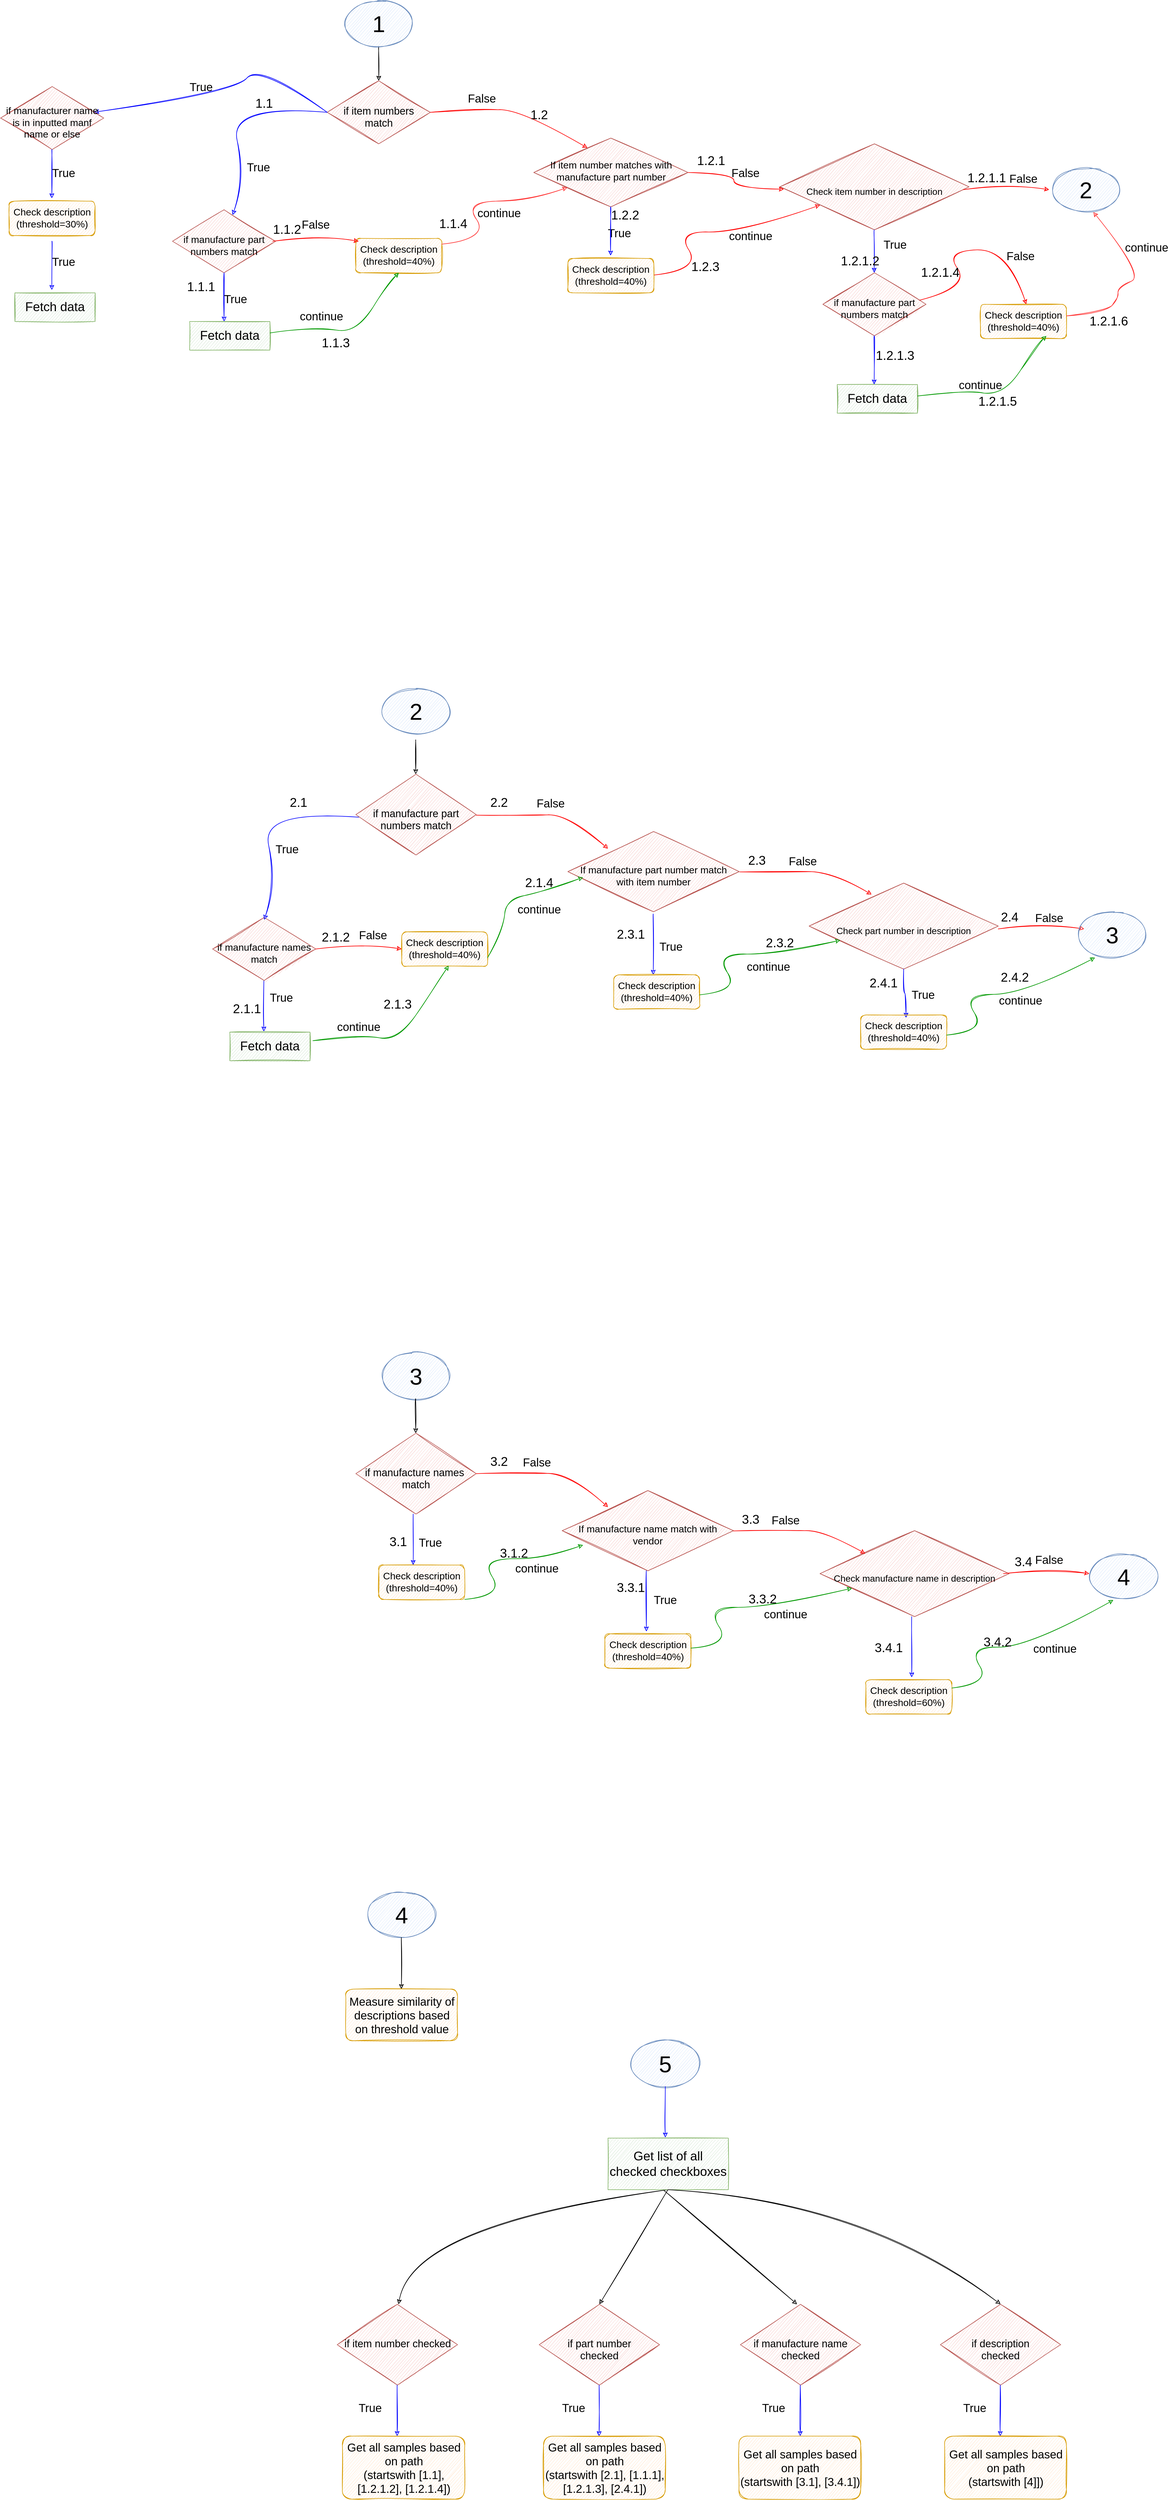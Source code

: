 <mxfile version="14.9.2" type="github">
  <diagram id="C5RBs43oDa-KdzZeNtuy" name="Page-1">
    <mxGraphModel dx="2845" dy="906" grid="1" gridSize="10" guides="1" tooltips="1" connect="1" arrows="1" fold="1" page="1" pageScale="1" pageWidth="827" pageHeight="1169" math="0" shadow="0">
      <root>
        <mxCell id="WIyWlLk6GJQsqaUBKTNV-0" />
        <mxCell id="WIyWlLk6GJQsqaUBKTNV-1" parent="WIyWlLk6GJQsqaUBKTNV-0" />
        <mxCell id="WIyWlLk6GJQsqaUBKTNV-11" value="&lt;font style=&quot;font-size: 22px&quot;&gt;Fetch data&lt;/font&gt;" style="whiteSpace=wrap;html=1;fontSize=12;glass=0;strokeWidth=1;shadow=0;sketch=1;fillColor=#d5e8d4;strokeColor=#82b366;" parent="WIyWlLk6GJQsqaUBKTNV-1" vertex="1">
          <mxGeometry x="30" y="570" width="140" height="50" as="geometry" />
        </mxCell>
        <mxCell id="CebM5aKBRsjipQ1LpqMG-4" value="&lt;font style=&quot;font-size: 18px&quot;&gt;&lt;br&gt;if item numbers match&lt;/font&gt;" style="rhombus;whiteSpace=wrap;html=1;shadow=0;fontFamily=Helvetica;fontSize=12;align=center;strokeWidth=1;spacing=6;spacingTop=-4;sketch=1;fillColor=#f8cecc;strokeColor=#b85450;" parent="WIyWlLk6GJQsqaUBKTNV-1" vertex="1">
          <mxGeometry x="270" y="150" width="180" height="110" as="geometry" />
        </mxCell>
        <mxCell id="CebM5aKBRsjipQ1LpqMG-7" value="" style="endArrow=classic;html=1;exitX=0.5;exitY=1;exitDx=0;exitDy=0;sketch=1;curved=1;" parent="WIyWlLk6GJQsqaUBKTNV-1" target="CebM5aKBRsjipQ1LpqMG-4" edge="1">
          <mxGeometry width="50" height="50" relative="1" as="geometry">
            <mxPoint x="360" y="90" as="sourcePoint" />
            <mxPoint x="440" y="360" as="targetPoint" />
          </mxGeometry>
        </mxCell>
        <mxCell id="CebM5aKBRsjipQ1LpqMG-11" value="&lt;font style=&quot;font-size: 17px&quot;&gt;&lt;br&gt;&lt;font style=&quot;font-size: 17px&quot;&gt;if manufacture part numbers match&lt;/font&gt;&lt;/font&gt;" style="rhombus;whiteSpace=wrap;html=1;shadow=0;fontFamily=Helvetica;fontSize=12;align=center;strokeWidth=1;spacing=6;spacingTop=-4;sketch=1;fillColor=#f8cecc;strokeColor=#b85450;" parent="WIyWlLk6GJQsqaUBKTNV-1" vertex="1">
          <mxGeometry y="375" width="180" height="110" as="geometry" />
        </mxCell>
        <mxCell id="CebM5aKBRsjipQ1LpqMG-12" value="" style="endArrow=classic;html=1;exitX=0.5;exitY=1;exitDx=0;exitDy=0;sketch=1;curved=1;strokeColor=#0000FF;" parent="WIyWlLk6GJQsqaUBKTNV-1" source="CebM5aKBRsjipQ1LpqMG-11" edge="1">
          <mxGeometry width="50" height="50" relative="1" as="geometry">
            <mxPoint x="390" y="410" as="sourcePoint" />
            <mxPoint x="90" y="570" as="targetPoint" />
          </mxGeometry>
        </mxCell>
        <mxCell id="CebM5aKBRsjipQ1LpqMG-13" value="&lt;font style=&quot;font-size: 20px&quot;&gt;True&lt;/font&gt;" style="text;html=1;strokeColor=none;fillColor=none;align=center;verticalAlign=middle;whiteSpace=wrap;sketch=1;" parent="WIyWlLk6GJQsqaUBKTNV-1" vertex="1">
          <mxGeometry x="130" y="290" width="40" height="20" as="geometry" />
        </mxCell>
        <mxCell id="CebM5aKBRsjipQ1LpqMG-120" value="" style="edgeStyle=orthogonalEdgeStyle;curved=1;rounded=1;sketch=1;orthogonalLoop=1;jettySize=auto;html=1;entryX=0.021;entryY=0.527;entryDx=0;entryDy=0;entryPerimeter=0;strokeColor=#FF0000;" parent="WIyWlLk6GJQsqaUBKTNV-1" source="CebM5aKBRsjipQ1LpqMG-22" target="CebM5aKBRsjipQ1LpqMG-34" edge="1">
          <mxGeometry relative="1" as="geometry">
            <mxPoint x="1000" y="330" as="targetPoint" />
          </mxGeometry>
        </mxCell>
        <mxCell id="CebM5aKBRsjipQ1LpqMG-22" value="&lt;font style=&quot;font-size: 17px&quot;&gt;If item number matches with manufacture part number&lt;br&gt;&lt;/font&gt;" style="rhombus;whiteSpace=wrap;html=1;shadow=0;fontFamily=Helvetica;fontSize=12;align=center;strokeWidth=1;spacing=6;spacingTop=-4;sketch=1;fillColor=#f8cecc;strokeColor=#b85450;" parent="WIyWlLk6GJQsqaUBKTNV-1" vertex="1">
          <mxGeometry x="630.5" y="250" width="269" height="120" as="geometry" />
        </mxCell>
        <mxCell id="CebM5aKBRsjipQ1LpqMG-26" value="&lt;font style=&quot;font-size: 20px&quot;&gt;False&lt;/font&gt;" style="text;html=1;strokeColor=none;fillColor=none;align=center;verticalAlign=middle;whiteSpace=wrap;sketch=1;" parent="WIyWlLk6GJQsqaUBKTNV-1" vertex="1">
          <mxGeometry x="980" y="300" width="40" height="20" as="geometry" />
        </mxCell>
        <mxCell id="CebM5aKBRsjipQ1LpqMG-34" value="&lt;font style=&quot;font-size: 16px&quot;&gt;&lt;br&gt;Check item number in description&lt;br&gt;&lt;/font&gt;" style="rhombus;whiteSpace=wrap;html=1;shadow=0;fontFamily=Helvetica;fontSize=12;align=center;strokeWidth=1;spacing=6;spacingTop=-4;sketch=1;fillColor=#f8cecc;strokeColor=#b85450;" parent="WIyWlLk6GJQsqaUBKTNV-1" vertex="1">
          <mxGeometry x="1060" y="260" width="330" height="150" as="geometry" />
        </mxCell>
        <mxCell id="CebM5aKBRsjipQ1LpqMG-43" value="&lt;font style=&quot;font-size: 20px&quot;&gt;False&lt;/font&gt;" style="text;html=1;strokeColor=none;fillColor=none;align=center;verticalAlign=middle;whiteSpace=wrap;sketch=1;" parent="WIyWlLk6GJQsqaUBKTNV-1" vertex="1">
          <mxGeometry x="520" y="170" width="40" height="20" as="geometry" />
        </mxCell>
        <mxCell id="CebM5aKBRsjipQ1LpqMG-49" value="&lt;font style=&quot;font-size: 20px&quot;&gt;True&lt;/font&gt;" style="text;html=1;strokeColor=none;fillColor=none;align=center;verticalAlign=middle;whiteSpace=wrap;sketch=1;" parent="WIyWlLk6GJQsqaUBKTNV-1" vertex="1">
          <mxGeometry x="760" y="405" width="40" height="20" as="geometry" />
        </mxCell>
        <mxCell id="CebM5aKBRsjipQ1LpqMG-107" value="&lt;font style=&quot;font-size: 40px&quot;&gt;2&lt;/font&gt;" style="ellipse;whiteSpace=wrap;html=1;sketch=1;fillColor=#dae8fc;strokeColor=#6c8ebf;" parent="WIyWlLk6GJQsqaUBKTNV-1" vertex="1">
          <mxGeometry x="365" y="1210" width="120" height="80" as="geometry" />
        </mxCell>
        <mxCell id="CebM5aKBRsjipQ1LpqMG-108" value="" style="endArrow=classic;html=1;exitX=0.5;exitY=1;exitDx=0;exitDy=0;sketch=1;curved=1;" parent="WIyWlLk6GJQsqaUBKTNV-1" edge="1">
          <mxGeometry width="50" height="50" relative="1" as="geometry">
            <mxPoint x="424.5" y="1300" as="sourcePoint" />
            <mxPoint x="424.5" y="1360" as="targetPoint" />
          </mxGeometry>
        </mxCell>
        <mxCell id="CebM5aKBRsjipQ1LpqMG-110" value="&lt;font style=&quot;font-size: 18px&quot;&gt;&lt;br&gt;if manufacture part numbers match&lt;/font&gt;" style="rhombus;whiteSpace=wrap;html=1;shadow=0;fontFamily=Helvetica;fontSize=12;align=center;strokeWidth=1;spacing=6;spacingTop=-4;sketch=1;fillColor=#f8cecc;strokeColor=#b85450;" parent="WIyWlLk6GJQsqaUBKTNV-1" vertex="1">
          <mxGeometry x="320" y="1360" width="210" height="141" as="geometry" />
        </mxCell>
        <mxCell id="CebM5aKBRsjipQ1LpqMG-111" value="" style="endArrow=classic;html=1;exitX=0.5;exitY=1;exitDx=0;exitDy=0;sketch=1;curved=1;strokeColor=#0000FF;" parent="WIyWlLk6GJQsqaUBKTNV-1" edge="1">
          <mxGeometry width="50" height="50" relative="1" as="geometry">
            <mxPoint x="159.5" y="1720" as="sourcePoint" />
            <mxPoint x="159.5" y="1809" as="targetPoint" />
            <Array as="points">
              <mxPoint x="159.5" y="1780" />
            </Array>
          </mxGeometry>
        </mxCell>
        <mxCell id="CebM5aKBRsjipQ1LpqMG-114" value="&lt;font style=&quot;font-size: 20px&quot;&gt;True&lt;/font&gt;" style="text;html=1;strokeColor=none;fillColor=none;align=center;verticalAlign=middle;whiteSpace=wrap;sketch=1;" parent="WIyWlLk6GJQsqaUBKTNV-1" vertex="1">
          <mxGeometry x="180" y="1480" width="40" height="20" as="geometry" />
        </mxCell>
        <mxCell id="CebM5aKBRsjipQ1LpqMG-115" value="&lt;font style=&quot;font-size: 20px&quot;&gt;False&lt;/font&gt;" style="text;html=1;strokeColor=none;fillColor=none;align=center;verticalAlign=middle;whiteSpace=wrap;sketch=1;" parent="WIyWlLk6GJQsqaUBKTNV-1" vertex="1">
          <mxGeometry x="640" y="1400" width="40" height="20" as="geometry" />
        </mxCell>
        <mxCell id="CebM5aKBRsjipQ1LpqMG-116" value="&lt;div&gt;&lt;font style=&quot;font-size: 17px&quot;&gt;&lt;br&gt;&lt;/font&gt;&lt;/div&gt;&lt;div&gt;&lt;font style=&quot;font-size: 17px&quot;&gt;If manufacture part number match with item number&lt;/font&gt;&lt;/div&gt;" style="rhombus;whiteSpace=wrap;html=1;shadow=0;fontFamily=Helvetica;fontSize=12;align=center;strokeWidth=1;spacing=6;spacingTop=-4;sketch=1;fillColor=#f8cecc;strokeColor=#b85450;" parent="WIyWlLk6GJQsqaUBKTNV-1" vertex="1">
          <mxGeometry x="690" y="1460" width="299" height="140" as="geometry" />
        </mxCell>
        <mxCell id="CebM5aKBRsjipQ1LpqMG-121" value="" style="edgeStyle=orthogonalEdgeStyle;curved=1;rounded=1;sketch=1;orthogonalLoop=1;jettySize=auto;html=1;strokeColor=#0000FF;" parent="WIyWlLk6GJQsqaUBKTNV-1" edge="1">
          <mxGeometry relative="1" as="geometry">
            <mxPoint x="839" y="1604" as="sourcePoint" />
            <mxPoint x="839" y="1710" as="targetPoint" />
          </mxGeometry>
        </mxCell>
        <mxCell id="CebM5aKBRsjipQ1LpqMG-125" value="" style="endArrow=classic;html=1;sketch=1;curved=1;strokeColor=#FF0000;" parent="WIyWlLk6GJQsqaUBKTNV-1" edge="1">
          <mxGeometry width="50" height="50" relative="1" as="geometry">
            <mxPoint x="990" y="1530.5" as="sourcePoint" />
            <mxPoint x="1220" y="1570" as="targetPoint" />
            <Array as="points">
              <mxPoint x="1076" y="1530" />
              <mxPoint x="1152" y="1530" />
            </Array>
          </mxGeometry>
        </mxCell>
        <mxCell id="CebM5aKBRsjipQ1LpqMG-128" value="&lt;font style=&quot;font-size: 17px&quot;&gt;&lt;font style=&quot;font-size: 17px&quot;&gt;Check description (threshold=40%)&lt;/font&gt;&lt;/font&gt;" style="rounded=1;whiteSpace=wrap;html=1;sketch=1;fillColor=#ffe6cc;strokeColor=#d79b00;" parent="WIyWlLk6GJQsqaUBKTNV-1" vertex="1">
          <mxGeometry x="400" y="1635" width="150" height="60" as="geometry" />
        </mxCell>
        <mxCell id="CebM5aKBRsjipQ1LpqMG-129" value="&lt;font style=&quot;font-size: 16px&quot;&gt;&lt;br&gt;Check &lt;/font&gt;&lt;font style=&quot;font-size: 16px&quot;&gt;part number in description&lt;br&gt;&lt;/font&gt;" style="rhombus;whiteSpace=wrap;html=1;shadow=0;fontFamily=Helvetica;fontSize=12;align=center;strokeWidth=1;spacing=6;spacingTop=-4;sketch=1;fillColor=#f8cecc;strokeColor=#b85450;" parent="WIyWlLk6GJQsqaUBKTNV-1" vertex="1">
          <mxGeometry x="1111" y="1550" width="330" height="150" as="geometry" />
        </mxCell>
        <mxCell id="CebM5aKBRsjipQ1LpqMG-131" value="" style="edgeStyle=orthogonalEdgeStyle;curved=1;rounded=1;sketch=1;orthogonalLoop=1;jettySize=auto;html=1;exitX=0.5;exitY=1;exitDx=0;exitDy=0;strokeColor=#0000FF;" parent="WIyWlLk6GJQsqaUBKTNV-1" source="CebM5aKBRsjipQ1LpqMG-129" edge="1">
          <mxGeometry relative="1" as="geometry">
            <mxPoint x="1280" y="1710" as="sourcePoint" />
            <mxPoint x="1280" y="1785" as="targetPoint" />
          </mxGeometry>
        </mxCell>
        <mxCell id="CebM5aKBRsjipQ1LpqMG-136" value="&lt;font style=&quot;font-size: 20px&quot;&gt;False&lt;/font&gt;" style="text;html=1;strokeColor=none;fillColor=none;align=center;verticalAlign=middle;whiteSpace=wrap;sketch=1;" parent="WIyWlLk6GJQsqaUBKTNV-1" vertex="1">
          <mxGeometry x="1080" y="1501" width="40" height="20" as="geometry" />
        </mxCell>
        <mxCell id="CebM5aKBRsjipQ1LpqMG-240" style="edgeStyle=orthogonalEdgeStyle;curved=1;rounded=1;sketch=1;orthogonalLoop=1;jettySize=auto;html=1;exitX=0;exitY=0;exitDx=0;exitDy=0;strokeColor=#0000FF;" parent="WIyWlLk6GJQsqaUBKTNV-1" source="CebM5aKBRsjipQ1LpqMG-137" edge="1">
          <mxGeometry relative="1" as="geometry">
            <mxPoint x="850" y="1650" as="targetPoint" />
          </mxGeometry>
        </mxCell>
        <mxCell id="CebM5aKBRsjipQ1LpqMG-137" value="&lt;font style=&quot;font-size: 20px&quot;&gt;True&lt;/font&gt;" style="text;html=1;strokeColor=none;fillColor=none;align=center;verticalAlign=middle;whiteSpace=wrap;sketch=1;" parent="WIyWlLk6GJQsqaUBKTNV-1" vertex="1">
          <mxGeometry x="850" y="1650" width="40" height="20" as="geometry" />
        </mxCell>
        <mxCell id="CebM5aKBRsjipQ1LpqMG-138" value="&lt;font style=&quot;font-size: 20px&quot;&gt;True&lt;/font&gt;" style="text;html=1;strokeColor=none;fillColor=none;align=center;verticalAlign=middle;whiteSpace=wrap;sketch=1;" parent="WIyWlLk6GJQsqaUBKTNV-1" vertex="1">
          <mxGeometry x="1290" y="1734" width="40" height="20" as="geometry" />
        </mxCell>
        <mxCell id="CebM5aKBRsjipQ1LpqMG-141" value="" style="endArrow=classic;html=1;exitX=1;exitY=0.5;exitDx=0;exitDy=0;sketch=1;curved=1;strokeColor=#FF0000;" parent="WIyWlLk6GJQsqaUBKTNV-1" edge="1">
          <mxGeometry width="50" height="50" relative="1" as="geometry">
            <mxPoint x="1441" y="1630" as="sourcePoint" />
            <mxPoint x="1591" y="1630" as="targetPoint" />
            <Array as="points">
              <mxPoint x="1523" y="1620" />
              <mxPoint x="1591" y="1630" />
            </Array>
          </mxGeometry>
        </mxCell>
        <mxCell id="CebM5aKBRsjipQ1LpqMG-142" value="&lt;font style=&quot;font-size: 20px&quot;&gt;False&lt;/font&gt;" style="text;html=1;strokeColor=none;fillColor=none;align=center;verticalAlign=middle;whiteSpace=wrap;sketch=1;" parent="WIyWlLk6GJQsqaUBKTNV-1" vertex="1">
          <mxGeometry x="1510" y="1600" width="40" height="20" as="geometry" />
        </mxCell>
        <mxCell id="CebM5aKBRsjipQ1LpqMG-143" value="&lt;font style=&quot;font-size: 40px&quot;&gt;3&lt;/font&gt;" style="ellipse;whiteSpace=wrap;html=1;sketch=1;fillColor=#dae8fc;strokeColor=#6c8ebf;" parent="WIyWlLk6GJQsqaUBKTNV-1" vertex="1">
          <mxGeometry x="1580" y="1600" width="120" height="80" as="geometry" />
        </mxCell>
        <mxCell id="CebM5aKBRsjipQ1LpqMG-144" value="&lt;font style=&quot;font-size: 40px&quot;&gt;1&lt;/font&gt;" style="ellipse;whiteSpace=wrap;html=1;sketch=1;fillColor=#dae8fc;strokeColor=#6c8ebf;" parent="WIyWlLk6GJQsqaUBKTNV-1" vertex="1">
          <mxGeometry x="300" y="10" width="120" height="80" as="geometry" />
        </mxCell>
        <mxCell id="CebM5aKBRsjipQ1LpqMG-145" value="" style="endArrow=classic;html=1;exitX=0.5;exitY=1;exitDx=0;exitDy=0;sketch=1;curved=1;strokeColor=#0000FF;" parent="WIyWlLk6GJQsqaUBKTNV-1" edge="1">
          <mxGeometry width="50" height="50" relative="1" as="geometry">
            <mxPoint x="1224.5" y="410" as="sourcePoint" />
            <mxPoint x="1224.5" y="485" as="targetPoint" />
          </mxGeometry>
        </mxCell>
        <mxCell id="CebM5aKBRsjipQ1LpqMG-149" value="" style="endArrow=classic;html=1;exitX=1;exitY=0.5;exitDx=0;exitDy=0;sketch=1;curved=1;strokeColor=#FF0000;" parent="WIyWlLk6GJQsqaUBKTNV-1" edge="1">
          <mxGeometry width="50" height="50" relative="1" as="geometry">
            <mxPoint x="1380" y="340" as="sourcePoint" />
            <mxPoint x="1530" y="340" as="targetPoint" />
            <Array as="points">
              <mxPoint x="1462" y="330" />
              <mxPoint x="1530" y="340" />
            </Array>
          </mxGeometry>
        </mxCell>
        <mxCell id="CebM5aKBRsjipQ1LpqMG-150" value="&lt;font style=&quot;font-size: 40px&quot;&gt;3&lt;/font&gt;" style="ellipse;whiteSpace=wrap;html=1;sketch=1;fillColor=#dae8fc;strokeColor=#6c8ebf;" parent="WIyWlLk6GJQsqaUBKTNV-1" vertex="1">
          <mxGeometry x="365" y="2370" width="120" height="80" as="geometry" />
        </mxCell>
        <mxCell id="CebM5aKBRsjipQ1LpqMG-151" value="" style="endArrow=classic;html=1;exitX=0.5;exitY=1;exitDx=0;exitDy=0;sketch=1;curved=1;" parent="WIyWlLk6GJQsqaUBKTNV-1" edge="1">
          <mxGeometry width="50" height="50" relative="1" as="geometry">
            <mxPoint x="424.5" y="2450" as="sourcePoint" />
            <mxPoint x="424.5" y="2510" as="targetPoint" />
          </mxGeometry>
        </mxCell>
        <mxCell id="CebM5aKBRsjipQ1LpqMG-152" value="&lt;font style=&quot;font-size: 18px&quot;&gt;&lt;br&gt;if manufacture names&amp;nbsp; match&lt;/font&gt;" style="rhombus;whiteSpace=wrap;html=1;shadow=0;fontFamily=Helvetica;fontSize=12;align=center;strokeWidth=1;spacing=6;spacingTop=-4;sketch=1;fillColor=#f8cecc;strokeColor=#b85450;" parent="WIyWlLk6GJQsqaUBKTNV-1" vertex="1">
          <mxGeometry x="320" y="2510" width="210" height="141" as="geometry" />
        </mxCell>
        <mxCell id="CebM5aKBRsjipQ1LpqMG-154" value="&lt;font style=&quot;font-size: 17px&quot;&gt;&lt;font style=&quot;font-size: 17px&quot;&gt;Check description (threshold=40%)&lt;/font&gt;&lt;/font&gt;" style="rounded=1;whiteSpace=wrap;html=1;sketch=1;fillColor=#ffe6cc;strokeColor=#d79b00;" parent="WIyWlLk6GJQsqaUBKTNV-1" vertex="1">
          <mxGeometry x="360" y="2740" width="150" height="60" as="geometry" />
        </mxCell>
        <mxCell id="CebM5aKBRsjipQ1LpqMG-159" value="&lt;font style=&quot;font-size: 20px&quot;&gt;True&lt;/font&gt;" style="text;html=1;strokeColor=none;fillColor=none;align=center;verticalAlign=middle;whiteSpace=wrap;sketch=1;" parent="WIyWlLk6GJQsqaUBKTNV-1" vertex="1">
          <mxGeometry x="430" y="2690" width="40" height="20" as="geometry" />
        </mxCell>
        <mxCell id="CebM5aKBRsjipQ1LpqMG-160" value="&lt;font style=&quot;font-size: 20px&quot;&gt;False&lt;/font&gt;" style="text;html=1;strokeColor=none;fillColor=none;align=center;verticalAlign=middle;whiteSpace=wrap;sketch=1;" parent="WIyWlLk6GJQsqaUBKTNV-1" vertex="1">
          <mxGeometry x="615.5" y="2550" width="40" height="20" as="geometry" />
        </mxCell>
        <mxCell id="CebM5aKBRsjipQ1LpqMG-161" value="&lt;div&gt;&lt;font style=&quot;font-size: 17px&quot;&gt;&lt;br&gt;&lt;/font&gt;&lt;/div&gt;&lt;div&gt;&lt;font style=&quot;font-size: 17px&quot;&gt;If manufacture name match with vendor&lt;br&gt;&lt;/font&gt;&lt;/div&gt;" style="rhombus;whiteSpace=wrap;html=1;shadow=0;fontFamily=Helvetica;fontSize=12;align=center;strokeWidth=1;spacing=6;spacingTop=-4;sketch=1;fillColor=#f8cecc;strokeColor=#b85450;" parent="WIyWlLk6GJQsqaUBKTNV-1" vertex="1">
          <mxGeometry x="680" y="2610" width="299" height="140" as="geometry" />
        </mxCell>
        <mxCell id="CebM5aKBRsjipQ1LpqMG-164" value="&lt;font style=&quot;font-size: 20px&quot;&gt;True&lt;/font&gt;" style="text;html=1;strokeColor=none;fillColor=none;align=center;verticalAlign=middle;whiteSpace=wrap;sketch=1;" parent="WIyWlLk6GJQsqaUBKTNV-1" vertex="1">
          <mxGeometry x="840" y="2790" width="40" height="20" as="geometry" />
        </mxCell>
        <mxCell id="CebM5aKBRsjipQ1LpqMG-165" value="&lt;font style=&quot;font-size: 17px&quot;&gt;&lt;font style=&quot;font-size: 17px&quot;&gt;Check description (threshold=40%)&lt;/font&gt;&lt;/font&gt;" style="rounded=1;whiteSpace=wrap;html=1;sketch=1;fillColor=#ffe6cc;strokeColor=#d79b00;" parent="WIyWlLk6GJQsqaUBKTNV-1" vertex="1">
          <mxGeometry x="754.5" y="2860" width="150" height="60" as="geometry" />
        </mxCell>
        <mxCell id="CebM5aKBRsjipQ1LpqMG-168" value="&lt;font style=&quot;font-size: 16px&quot;&gt;&lt;br&gt;Check manufacture name in &lt;/font&gt;&lt;font style=&quot;font-size: 16px&quot;&gt;description&lt;br&gt;&lt;/font&gt;" style="rhombus;whiteSpace=wrap;html=1;shadow=0;fontFamily=Helvetica;fontSize=12;align=center;strokeWidth=1;spacing=6;spacingTop=-4;sketch=1;fillColor=#f8cecc;strokeColor=#b85450;" parent="WIyWlLk6GJQsqaUBKTNV-1" vertex="1">
          <mxGeometry x="1130" y="2680" width="330" height="150" as="geometry" />
        </mxCell>
        <mxCell id="CebM5aKBRsjipQ1LpqMG-170" value="&lt;font style=&quot;font-size: 17px&quot;&gt;&lt;font style=&quot;font-size: 17px&quot;&gt;Check description (threshold=60%)&lt;/font&gt;&lt;/font&gt;" style="rounded=1;whiteSpace=wrap;html=1;sketch=1;fillColor=#ffe6cc;strokeColor=#d79b00;" parent="WIyWlLk6GJQsqaUBKTNV-1" vertex="1">
          <mxGeometry x="1210" y="2940" width="150" height="60" as="geometry" />
        </mxCell>
        <mxCell id="CebM5aKBRsjipQ1LpqMG-172" value="&lt;font style=&quot;font-size: 40px&quot;&gt;4&lt;/font&gt;" style="ellipse;whiteSpace=wrap;html=1;sketch=1;fillColor=#dae8fc;strokeColor=#6c8ebf;" parent="WIyWlLk6GJQsqaUBKTNV-1" vertex="1">
          <mxGeometry x="1600" y="2720" width="120" height="80" as="geometry" />
        </mxCell>
        <mxCell id="CebM5aKBRsjipQ1LpqMG-173" value="&lt;font style=&quot;font-size: 40px&quot;&gt;4&lt;/font&gt;" style="ellipse;whiteSpace=wrap;html=1;sketch=1;fillColor=#dae8fc;strokeColor=#6c8ebf;" parent="WIyWlLk6GJQsqaUBKTNV-1" vertex="1">
          <mxGeometry x="340" y="3310" width="120" height="80" as="geometry" />
        </mxCell>
        <mxCell id="CebM5aKBRsjipQ1LpqMG-174" value="" style="endArrow=classic;html=1;exitX=0.5;exitY=1;exitDx=0;exitDy=0;sketch=1;curved=1;" parent="WIyWlLk6GJQsqaUBKTNV-1" edge="1">
          <mxGeometry width="50" height="50" relative="1" as="geometry">
            <mxPoint x="399.5" y="3390" as="sourcePoint" />
            <mxPoint x="399.5" y="3480" as="targetPoint" />
          </mxGeometry>
        </mxCell>
        <mxCell id="CebM5aKBRsjipQ1LpqMG-175" value="&lt;font style=&quot;font-size: 20px&quot;&gt;&lt;font style=&quot;font-size: 20px&quot;&gt;Measure similarity of descriptions based on threshold value&lt;/font&gt;&lt;br&gt;&lt;/font&gt;" style="rounded=1;whiteSpace=wrap;html=1;sketch=1;fillColor=#ffe6cc;strokeColor=#d79b00;" parent="WIyWlLk6GJQsqaUBKTNV-1" vertex="1">
          <mxGeometry x="302.5" y="3480" width="195" height="90" as="geometry" />
        </mxCell>
        <mxCell id="CebM5aKBRsjipQ1LpqMG-176" value="&lt;font style=&quot;font-size: 17px&quot;&gt;&lt;font style=&quot;font-size: 17px&quot;&gt;Check description (threshold=40%)&lt;/font&gt;&lt;/font&gt;" style="rounded=1;whiteSpace=wrap;html=1;sketch=1;fillColor=#ffe6cc;strokeColor=#d79b00;" parent="WIyWlLk6GJQsqaUBKTNV-1" vertex="1">
          <mxGeometry x="770" y="1710" width="150" height="60" as="geometry" />
        </mxCell>
        <mxCell id="CebM5aKBRsjipQ1LpqMG-177" value="&lt;font style=&quot;font-size: 17px&quot;&gt;&lt;font style=&quot;font-size: 17px&quot;&gt;Check description (threshold=40%)&lt;/font&gt;&lt;/font&gt;" style="rounded=1;whiteSpace=wrap;html=1;sketch=1;fillColor=#ffe6cc;strokeColor=#d79b00;" parent="WIyWlLk6GJQsqaUBKTNV-1" vertex="1">
          <mxGeometry x="1201" y="1780" width="150" height="60" as="geometry" />
        </mxCell>
        <mxCell id="CebM5aKBRsjipQ1LpqMG-178" value="&lt;font style=&quot;font-size: 17px&quot;&gt;&lt;font style=&quot;font-size: 17px&quot;&gt;Check description (threshold=40%)&lt;/font&gt;&lt;/font&gt;" style="rounded=1;whiteSpace=wrap;html=1;sketch=1;fillColor=#ffe6cc;strokeColor=#d79b00;" parent="WIyWlLk6GJQsqaUBKTNV-1" vertex="1">
          <mxGeometry x="320" y="425" width="150" height="60" as="geometry" />
        </mxCell>
        <mxCell id="CebM5aKBRsjipQ1LpqMG-179" value="&lt;font style=&quot;font-size: 17px&quot;&gt;&lt;font style=&quot;font-size: 17px&quot;&gt;Check description (threshold=40%)&lt;/font&gt;&lt;/font&gt;" style="rounded=1;whiteSpace=wrap;html=1;sketch=1;fillColor=#ffe6cc;strokeColor=#d79b00;" parent="WIyWlLk6GJQsqaUBKTNV-1" vertex="1">
          <mxGeometry x="690" y="460" width="150" height="60" as="geometry" />
        </mxCell>
        <mxCell id="CebM5aKBRsjipQ1LpqMG-181" value="&lt;font style=&quot;font-size: 20px&quot;&gt;True&lt;/font&gt;" style="text;html=1;strokeColor=none;fillColor=none;align=center;verticalAlign=middle;whiteSpace=wrap;sketch=1;" parent="WIyWlLk6GJQsqaUBKTNV-1" vertex="1">
          <mxGeometry x="1241" y="425" width="40" height="20" as="geometry" />
        </mxCell>
        <mxCell id="CebM5aKBRsjipQ1LpqMG-182" value="&lt;font style=&quot;font-size: 20px&quot;&gt;False&lt;/font&gt;" style="text;html=1;strokeColor=none;fillColor=none;align=center;verticalAlign=middle;whiteSpace=wrap;sketch=1;" parent="WIyWlLk6GJQsqaUBKTNV-1" vertex="1">
          <mxGeometry x="1465" y="310" width="40" height="20" as="geometry" />
        </mxCell>
        <mxCell id="CebM5aKBRsjipQ1LpqMG-183" value="&lt;font style=&quot;font-size: 40px&quot;&gt;2&lt;/font&gt;" style="ellipse;whiteSpace=wrap;html=1;sketch=1;fillColor=#dae8fc;strokeColor=#6c8ebf;" parent="WIyWlLk6GJQsqaUBKTNV-1" vertex="1">
          <mxGeometry x="1534" y="300" width="120" height="80" as="geometry" />
        </mxCell>
        <mxCell id="CebM5aKBRsjipQ1LpqMG-185" value="&lt;font style=&quot;font-size: 20px&quot;&gt;False&lt;/font&gt;" style="text;html=1;strokeColor=none;fillColor=none;align=center;verticalAlign=middle;whiteSpace=wrap;sketch=1;" parent="WIyWlLk6GJQsqaUBKTNV-1" vertex="1">
          <mxGeometry x="1510" y="2720" width="40" height="20" as="geometry" />
        </mxCell>
        <mxCell id="CebM5aKBRsjipQ1LpqMG-192" value="" style="endArrow=classic;html=1;exitX=0;exitY=0.5;exitDx=0;exitDy=0;sketch=1;curved=1;strokeColor=#0000FF;" parent="WIyWlLk6GJQsqaUBKTNV-1" source="CebM5aKBRsjipQ1LpqMG-4" target="CebM5aKBRsjipQ1LpqMG-11" edge="1">
          <mxGeometry width="50" height="50" relative="1" as="geometry">
            <mxPoint x="269" y="210" as="sourcePoint" />
            <mxPoint x="269" y="280" as="targetPoint" />
            <Array as="points">
              <mxPoint x="100" y="190" />
              <mxPoint x="126" y="320" />
            </Array>
          </mxGeometry>
        </mxCell>
        <mxCell id="CebM5aKBRsjipQ1LpqMG-199" value="" style="endArrow=classic;html=1;exitX=1;exitY=0.5;exitDx=0;exitDy=0;sketch=1;curved=1;strokeColor=#FF0000;" parent="WIyWlLk6GJQsqaUBKTNV-1" edge="1">
          <mxGeometry width="50" height="50" relative="1" as="geometry">
            <mxPoint x="175" y="430" as="sourcePoint" />
            <mxPoint x="325" y="430" as="targetPoint" />
            <Array as="points">
              <mxPoint x="257" y="420" />
              <mxPoint x="325" y="430" />
            </Array>
          </mxGeometry>
        </mxCell>
        <mxCell id="CebM5aKBRsjipQ1LpqMG-200" value="&lt;font style=&quot;font-size: 20px&quot;&gt;True&lt;/font&gt;" style="text;html=1;strokeColor=none;fillColor=none;align=center;verticalAlign=middle;whiteSpace=wrap;sketch=1;" parent="WIyWlLk6GJQsqaUBKTNV-1" vertex="1">
          <mxGeometry x="90" y="520" width="40" height="20" as="geometry" />
        </mxCell>
        <mxCell id="CebM5aKBRsjipQ1LpqMG-201" value="&lt;font style=&quot;font-size: 20px&quot;&gt;False&lt;/font&gt;" style="text;html=1;strokeColor=none;fillColor=none;align=center;verticalAlign=middle;whiteSpace=wrap;sketch=1;" parent="WIyWlLk6GJQsqaUBKTNV-1" vertex="1">
          <mxGeometry x="230" y="390" width="40" height="20" as="geometry" />
        </mxCell>
        <mxCell id="CebM5aKBRsjipQ1LpqMG-202" value="" style="endArrow=classic;html=1;sketch=1;curved=1;entryX=0.348;entryY=0.142;entryDx=0;entryDy=0;entryPerimeter=0;strokeColor=#FF0000;exitX=1;exitY=0.5;exitDx=0;exitDy=0;" parent="WIyWlLk6GJQsqaUBKTNV-1" source="CebM5aKBRsjipQ1LpqMG-4" target="CebM5aKBRsjipQ1LpqMG-22" edge="1">
          <mxGeometry width="50" height="50" relative="1" as="geometry">
            <mxPoint x="440" y="201" as="sourcePoint" />
            <mxPoint x="710" y="260" as="targetPoint" />
            <Array as="points">
              <mxPoint x="530" y="200.5" />
              <mxPoint x="606" y="200.5" />
            </Array>
          </mxGeometry>
        </mxCell>
        <mxCell id="CebM5aKBRsjipQ1LpqMG-203" value="" style="endArrow=classic;html=1;exitX=0.5;exitY=1;exitDx=0;exitDy=0;sketch=1;curved=1;strokeColor=#0000FF;" parent="WIyWlLk6GJQsqaUBKTNV-1" edge="1">
          <mxGeometry width="50" height="50" relative="1" as="geometry">
            <mxPoint x="764.5" y="370" as="sourcePoint" />
            <mxPoint x="764.5" y="455" as="targetPoint" />
          </mxGeometry>
        </mxCell>
        <mxCell id="CebM5aKBRsjipQ1LpqMG-206" value="" style="endArrow=classic;html=1;exitX=1;exitY=0.5;exitDx=0;exitDy=0;sketch=1;curved=1;strokeColor=#FF3333;" parent="WIyWlLk6GJQsqaUBKTNV-1" target="CebM5aKBRsjipQ1LpqMG-22" edge="1">
          <mxGeometry width="50" height="50" relative="1" as="geometry">
            <mxPoint x="470" y="435" as="sourcePoint" />
            <mxPoint x="660" y="410" as="targetPoint" />
            <Array as="points">
              <mxPoint x="552" y="425" />
              <mxPoint x="510" y="360" />
              <mxPoint x="620" y="360" />
            </Array>
          </mxGeometry>
        </mxCell>
        <mxCell id="CebM5aKBRsjipQ1LpqMG-216" value="" style="endArrow=classic;html=1;exitX=1;exitY=0.5;exitDx=0;exitDy=0;sketch=1;curved=1;strokeColor=#FF0000;" parent="WIyWlLk6GJQsqaUBKTNV-1" target="CebM5aKBRsjipQ1LpqMG-34" edge="1">
          <mxGeometry width="50" height="50" relative="1" as="geometry">
            <mxPoint x="840.86" y="488.84" as="sourcePoint" />
            <mxPoint x="1120" y="380" as="targetPoint" />
            <Array as="points">
              <mxPoint x="922.86" y="478.84" />
              <mxPoint x="880.86" y="413.84" />
              <mxPoint x="990.86" y="413.84" />
            </Array>
          </mxGeometry>
        </mxCell>
        <mxCell id="CebM5aKBRsjipQ1LpqMG-221" value="" style="endArrow=classic;html=1;exitX=0.933;exitY=0.436;exitDx=0;exitDy=0;sketch=1;curved=1;strokeColor=#FF0000;exitPerimeter=0;" parent="WIyWlLk6GJQsqaUBKTNV-1" source="Dj3hqzqfzCREed3wxIBN-6" edge="1">
          <mxGeometry width="50" height="50" relative="1" as="geometry">
            <mxPoint x="1309" y="520.0" as="sourcePoint" />
            <mxPoint x="1490" y="540" as="targetPoint" />
            <Array as="points">
              <mxPoint x="1391" y="510.0" />
              <mxPoint x="1349" y="445.0" />
              <mxPoint x="1459" y="445.0" />
            </Array>
          </mxGeometry>
        </mxCell>
        <mxCell id="CebM5aKBRsjipQ1LpqMG-222" value="&lt;font style=&quot;font-size: 20px&quot;&gt;False&lt;/font&gt;" style="text;html=1;strokeColor=none;fillColor=none;align=center;verticalAlign=middle;whiteSpace=wrap;sketch=1;" parent="WIyWlLk6GJQsqaUBKTNV-1" vertex="1">
          <mxGeometry x="1460" y="440" width="40" height="30" as="geometry" />
        </mxCell>
        <mxCell id="CebM5aKBRsjipQ1LpqMG-223" value="" style="endArrow=classic;html=1;sketch=1;curved=1;strokeColor=#FF0000;" parent="WIyWlLk6GJQsqaUBKTNV-1" edge="1">
          <mxGeometry width="50" height="50" relative="1" as="geometry">
            <mxPoint x="530" y="1431.5" as="sourcePoint" />
            <mxPoint x="760" y="1490" as="targetPoint" />
            <Array as="points">
              <mxPoint x="616" y="1431" />
              <mxPoint x="692" y="1431" />
            </Array>
          </mxGeometry>
        </mxCell>
        <mxCell id="CebM5aKBRsjipQ1LpqMG-228" value="" style="endArrow=classic;html=1;sketch=1;curved=1;exitX=1;exitY=0.75;exitDx=0;exitDy=0;strokeColor=#009900;" parent="WIyWlLk6GJQsqaUBKTNV-1" source="CebM5aKBRsjipQ1LpqMG-128" edge="1">
          <mxGeometry width="50" height="50" relative="1" as="geometry">
            <mxPoint x="520" y="1639" as="sourcePoint" />
            <mxPoint x="716.639" y="1539.999" as="targetPoint" />
            <Array as="points">
              <mxPoint x="579.5" y="1628.84" />
              <mxPoint x="580" y="1580" />
              <mxPoint x="647.5" y="1563.84" />
            </Array>
          </mxGeometry>
        </mxCell>
        <mxCell id="CebM5aKBRsjipQ1LpqMG-230" value="" style="endArrow=classic;html=1;sketch=1;curved=1;exitX=1;exitY=0.75;exitDx=0;exitDy=0;strokeColor=#009900;" parent="WIyWlLk6GJQsqaUBKTNV-1" target="CebM5aKBRsjipQ1LpqMG-129" edge="1">
          <mxGeometry width="50" height="50" relative="1" as="geometry">
            <mxPoint x="920" y="1745" as="sourcePoint" />
            <mxPoint x="1126.639" y="1649.999" as="targetPoint" />
            <Array as="points">
              <mxPoint x="989.5" y="1738.84" />
              <mxPoint x="947.5" y="1673.84" />
              <mxPoint x="1057.5" y="1673.84" />
            </Array>
          </mxGeometry>
        </mxCell>
        <mxCell id="CebM5aKBRsjipQ1LpqMG-232" value="" style="endArrow=classic;html=1;sketch=1;curved=1;exitX=1;exitY=0.75;exitDx=0;exitDy=0;strokeColor=#009900;" parent="WIyWlLk6GJQsqaUBKTNV-1" edge="1">
          <mxGeometry width="50" height="50" relative="1" as="geometry">
            <mxPoint x="1351" y="1815.28" as="sourcePoint" />
            <mxPoint x="1610" y="1680" as="targetPoint" />
            <Array as="points">
              <mxPoint x="1420.5" y="1809.12" />
              <mxPoint x="1378.5" y="1744.12" />
              <mxPoint x="1488.5" y="1744.12" />
            </Array>
          </mxGeometry>
        </mxCell>
        <mxCell id="CebM5aKBRsjipQ1LpqMG-238" value="" style="endArrow=classic;html=1;exitX=0.5;exitY=1;exitDx=0;exitDy=0;sketch=1;curved=1;strokeColor=#0000FF;" parent="WIyWlLk6GJQsqaUBKTNV-1" edge="1">
          <mxGeometry width="50" height="50" relative="1" as="geometry">
            <mxPoint x="420" y="2651" as="sourcePoint" />
            <mxPoint x="420" y="2740" as="targetPoint" />
            <Array as="points">
              <mxPoint x="420" y="2711" />
            </Array>
          </mxGeometry>
        </mxCell>
        <mxCell id="CebM5aKBRsjipQ1LpqMG-239" value="" style="endArrow=classic;html=1;sketch=1;curved=1;strokeColor=#FF0000;" parent="WIyWlLk6GJQsqaUBKTNV-1" edge="1">
          <mxGeometry width="50" height="50" relative="1" as="geometry">
            <mxPoint x="530" y="2580.5" as="sourcePoint" />
            <mxPoint x="760" y="2639" as="targetPoint" />
            <Array as="points">
              <mxPoint x="616" y="2580" />
              <mxPoint x="692" y="2580" />
            </Array>
          </mxGeometry>
        </mxCell>
        <mxCell id="CebM5aKBRsjipQ1LpqMG-241" value="" style="edgeStyle=orthogonalEdgeStyle;curved=1;rounded=1;sketch=1;orthogonalLoop=1;jettySize=auto;html=1;strokeColor=#0000FF;" parent="WIyWlLk6GJQsqaUBKTNV-1" edge="1">
          <mxGeometry relative="1" as="geometry">
            <mxPoint x="827" y="2750" as="sourcePoint" />
            <mxPoint x="827" y="2856" as="targetPoint" />
          </mxGeometry>
        </mxCell>
        <mxCell id="CebM5aKBRsjipQ1LpqMG-244" value="" style="endArrow=classic;html=1;sketch=1;curved=1;strokeColor=#FF0000;" parent="WIyWlLk6GJQsqaUBKTNV-1" edge="1">
          <mxGeometry width="50" height="50" relative="1" as="geometry">
            <mxPoint x="979" y="2680.5" as="sourcePoint" />
            <mxPoint x="1209" y="2720" as="targetPoint" />
            <Array as="points">
              <mxPoint x="1065" y="2680" />
              <mxPoint x="1141" y="2680" />
            </Array>
          </mxGeometry>
        </mxCell>
        <mxCell id="CebM5aKBRsjipQ1LpqMG-245" value="" style="edgeStyle=orthogonalEdgeStyle;curved=1;rounded=1;sketch=1;orthogonalLoop=1;jettySize=auto;html=1;strokeColor=#0000FF;" parent="WIyWlLk6GJQsqaUBKTNV-1" edge="1">
          <mxGeometry relative="1" as="geometry">
            <mxPoint x="1290" y="2830" as="sourcePoint" />
            <mxPoint x="1290" y="2936" as="targetPoint" />
            <Array as="points">
              <mxPoint x="1290" y="2870" />
              <mxPoint x="1290" y="2870" />
            </Array>
          </mxGeometry>
        </mxCell>
        <mxCell id="CebM5aKBRsjipQ1LpqMG-248" value="" style="endArrow=classic;html=1;exitX=1;exitY=0.5;exitDx=0;exitDy=0;sketch=1;curved=1;strokeColor=#FF0000;" parent="WIyWlLk6GJQsqaUBKTNV-1" edge="1">
          <mxGeometry width="50" height="50" relative="1" as="geometry">
            <mxPoint x="1450" y="2755" as="sourcePoint" />
            <mxPoint x="1600" y="2755" as="targetPoint" />
            <Array as="points">
              <mxPoint x="1532" y="2745" />
              <mxPoint x="1600" y="2755" />
            </Array>
          </mxGeometry>
        </mxCell>
        <mxCell id="CebM5aKBRsjipQ1LpqMG-249" value="&lt;font style=&quot;font-size: 20px&quot;&gt;False&lt;/font&gt;" style="text;html=1;strokeColor=none;fillColor=none;align=center;verticalAlign=middle;whiteSpace=wrap;sketch=1;" parent="WIyWlLk6GJQsqaUBKTNV-1" vertex="1">
          <mxGeometry x="1050" y="2651" width="40" height="20" as="geometry" />
        </mxCell>
        <mxCell id="CebM5aKBRsjipQ1LpqMG-250" value="" style="endArrow=classic;html=1;sketch=1;curved=1;exitX=1;exitY=0.75;exitDx=0;exitDy=0;strokeColor=#009900;" parent="WIyWlLk6GJQsqaUBKTNV-1" edge="1">
          <mxGeometry width="50" height="50" relative="1" as="geometry">
            <mxPoint x="510" y="2800" as="sourcePoint" />
            <mxPoint x="716.639" y="2704.999" as="targetPoint" />
            <Array as="points">
              <mxPoint x="579.5" y="2793.84" />
              <mxPoint x="537.5" y="2728.84" />
              <mxPoint x="647.5" y="2728.84" />
            </Array>
          </mxGeometry>
        </mxCell>
        <mxCell id="CebM5aKBRsjipQ1LpqMG-253" value="" style="endArrow=classic;html=1;sketch=1;curved=1;exitX=1;exitY=0.75;exitDx=0;exitDy=0;strokeColor=#009900;" parent="WIyWlLk6GJQsqaUBKTNV-1" target="CebM5aKBRsjipQ1LpqMG-168" edge="1">
          <mxGeometry width="50" height="50" relative="1" as="geometry">
            <mxPoint x="904.5" y="2885" as="sourcePoint" />
            <mxPoint x="1111.139" y="2789.999" as="targetPoint" />
            <Array as="points">
              <mxPoint x="974" y="2878.84" />
              <mxPoint x="932" y="2813.84" />
              <mxPoint x="1042" y="2813.84" />
            </Array>
          </mxGeometry>
        </mxCell>
        <mxCell id="CebM5aKBRsjipQ1LpqMG-255" value="" style="endArrow=classic;html=1;sketch=1;curved=1;exitX=1;exitY=0.75;exitDx=0;exitDy=0;entryX=0.35;entryY=1.013;entryDx=0;entryDy=0;entryPerimeter=0;strokeColor=#009900;" parent="WIyWlLk6GJQsqaUBKTNV-1" target="CebM5aKBRsjipQ1LpqMG-172" edge="1">
          <mxGeometry width="50" height="50" relative="1" as="geometry">
            <mxPoint x="1360" y="2954.61" as="sourcePoint" />
            <mxPoint x="1640" y="2790" as="targetPoint" />
            <Array as="points">
              <mxPoint x="1429.5" y="2948.45" />
              <mxPoint x="1387.5" y="2883.45" />
              <mxPoint x="1497.5" y="2883.45" />
            </Array>
          </mxGeometry>
        </mxCell>
        <mxCell id="Dj3hqzqfzCREed3wxIBN-0" value="" style="endArrow=classic;html=1;exitX=1;exitY=0.5;exitDx=0;exitDy=0;sketch=1;curved=1;entryX=0.5;entryY=1;entryDx=0;entryDy=0;strokeColor=#009900;" parent="WIyWlLk6GJQsqaUBKTNV-1" target="CebM5aKBRsjipQ1LpqMG-178" edge="1">
          <mxGeometry width="50" height="50" relative="1" as="geometry">
            <mxPoint x="170" y="590" as="sourcePoint" />
            <mxPoint x="390" y="500" as="targetPoint" />
            <Array as="points">
              <mxPoint x="252" y="580" />
              <mxPoint x="320" y="590" />
              <mxPoint x="380" y="500" />
            </Array>
          </mxGeometry>
        </mxCell>
        <mxCell id="Dj3hqzqfzCREed3wxIBN-1" value="&lt;font style=&quot;font-size: 20px&quot;&gt;con&lt;font style=&quot;font-size: 20px&quot;&gt;t&lt;/font&gt;&lt;/font&gt;&lt;font style=&quot;font-size: 20px&quot;&gt;inue&lt;/font&gt;" style="text;html=1;strokeColor=none;fillColor=none;align=center;verticalAlign=middle;whiteSpace=wrap;sketch=1;" parent="WIyWlLk6GJQsqaUBKTNV-1" vertex="1">
          <mxGeometry x="240" y="550" width="40" height="20" as="geometry" />
        </mxCell>
        <mxCell id="Dj3hqzqfzCREed3wxIBN-3" value="&lt;font style=&quot;font-size: 20px&quot;&gt;con&lt;font style=&quot;font-size: 20px&quot;&gt;t&lt;/font&gt;&lt;/font&gt;&lt;font style=&quot;font-size: 20px&quot;&gt;inue&lt;/font&gt;" style="text;html=1;strokeColor=none;fillColor=none;align=center;verticalAlign=middle;whiteSpace=wrap;sketch=1;" parent="WIyWlLk6GJQsqaUBKTNV-1" vertex="1">
          <mxGeometry x="550" y="370" width="40" height="20" as="geometry" />
        </mxCell>
        <mxCell id="Dj3hqzqfzCREed3wxIBN-5" value="&lt;font style=&quot;font-size: 20px&quot;&gt;con&lt;font style=&quot;font-size: 20px&quot;&gt;t&lt;/font&gt;&lt;/font&gt;&lt;font style=&quot;font-size: 20px&quot;&gt;inue&lt;/font&gt;" style="text;html=1;strokeColor=none;fillColor=none;align=center;verticalAlign=middle;whiteSpace=wrap;sketch=1;" parent="WIyWlLk6GJQsqaUBKTNV-1" vertex="1">
          <mxGeometry x="989" y="410" width="40" height="20" as="geometry" />
        </mxCell>
        <mxCell id="Dj3hqzqfzCREed3wxIBN-6" value="&lt;font style=&quot;font-size: 17px&quot;&gt;&lt;br&gt;&lt;font style=&quot;font-size: 17px&quot;&gt;if manufacture part numbers match&lt;/font&gt;&lt;/font&gt;" style="rhombus;whiteSpace=wrap;html=1;shadow=0;fontFamily=Helvetica;fontSize=12;align=center;strokeWidth=1;spacing=6;spacingTop=-4;sketch=1;fillColor=#f8cecc;strokeColor=#b85450;" parent="WIyWlLk6GJQsqaUBKTNV-1" vertex="1">
          <mxGeometry x="1135" y="485" width="180" height="110" as="geometry" />
        </mxCell>
        <mxCell id="Dj3hqzqfzCREed3wxIBN-9" value="" style="endArrow=classic;html=1;exitX=0.5;exitY=1;exitDx=0;exitDy=0;sketch=1;curved=1;strokeColor=#0000FF;" parent="WIyWlLk6GJQsqaUBKTNV-1" edge="1">
          <mxGeometry width="50" height="50" relative="1" as="geometry">
            <mxPoint x="1224.5" y="595" as="sourcePoint" />
            <mxPoint x="1224.5" y="680" as="targetPoint" />
          </mxGeometry>
        </mxCell>
        <mxCell id="Dj3hqzqfzCREed3wxIBN-10" value="&lt;font style=&quot;font-size: 22px&quot;&gt;Fetch data&lt;/font&gt;" style="whiteSpace=wrap;html=1;fontSize=12;glass=0;strokeWidth=1;shadow=0;sketch=1;fillColor=#d5e8d4;strokeColor=#82b366;" parent="WIyWlLk6GJQsqaUBKTNV-1" vertex="1">
          <mxGeometry x="1160" y="680" width="140" height="50" as="geometry" />
        </mxCell>
        <mxCell id="Dj3hqzqfzCREed3wxIBN-11" value="&lt;font style=&quot;font-size: 17px&quot;&gt;&lt;font style=&quot;font-size: 17px&quot;&gt;Check description (threshold=40%)&lt;/font&gt;&lt;/font&gt;" style="rounded=1;whiteSpace=wrap;html=1;sketch=1;fillColor=#ffe6cc;strokeColor=#d79b00;" parent="WIyWlLk6GJQsqaUBKTNV-1" vertex="1">
          <mxGeometry x="1410" y="540" width="150" height="60" as="geometry" />
        </mxCell>
        <mxCell id="Dj3hqzqfzCREed3wxIBN-12" value="" style="endArrow=classic;html=1;exitX=1;exitY=0.5;exitDx=0;exitDy=0;sketch=1;curved=1;entryX=0.5;entryY=1;entryDx=0;entryDy=0;strokeColor=#009900;" parent="WIyWlLk6GJQsqaUBKTNV-1" edge="1">
          <mxGeometry width="50" height="50" relative="1" as="geometry">
            <mxPoint x="1300" y="700" as="sourcePoint" />
            <mxPoint x="1525" y="595" as="targetPoint" />
            <Array as="points">
              <mxPoint x="1382" y="690" />
              <mxPoint x="1450" y="700" />
              <mxPoint x="1510" y="610" />
            </Array>
          </mxGeometry>
        </mxCell>
        <mxCell id="Dj3hqzqfzCREed3wxIBN-14" value="&lt;font style=&quot;font-size: 20px&quot;&gt;con&lt;font style=&quot;font-size: 20px&quot;&gt;t&lt;/font&gt;&lt;/font&gt;&lt;font style=&quot;font-size: 20px&quot;&gt;inue&lt;/font&gt;" style="text;html=1;strokeColor=none;fillColor=none;align=center;verticalAlign=middle;whiteSpace=wrap;sketch=1;" parent="WIyWlLk6GJQsqaUBKTNV-1" vertex="1">
          <mxGeometry x="1390" y="670" width="40" height="20" as="geometry" />
        </mxCell>
        <mxCell id="Dj3hqzqfzCREed3wxIBN-15" value="" style="endArrow=classic;html=1;sketch=1;curved=1;strokeColor=#FF3333;exitX=1;exitY=0.75;exitDx=0;exitDy=0;entryX=0.608;entryY=0.988;entryDx=0;entryDy=0;entryPerimeter=0;" parent="WIyWlLk6GJQsqaUBKTNV-1" target="CebM5aKBRsjipQ1LpqMG-183" edge="1">
          <mxGeometry width="50" height="50" relative="1" as="geometry">
            <mxPoint x="1560" y="560.28" as="sourcePoint" />
            <mxPoint x="1819" y="425" as="targetPoint" />
            <Array as="points">
              <mxPoint x="1629.5" y="554.12" />
              <mxPoint x="1650" y="530" />
              <mxPoint x="1650" y="510" />
              <mxPoint x="1697.5" y="489.12" />
            </Array>
          </mxGeometry>
        </mxCell>
        <mxCell id="Dj3hqzqfzCREed3wxIBN-17" value="&lt;font style=&quot;font-size: 20px&quot;&gt;con&lt;font style=&quot;font-size: 20px&quot;&gt;t&lt;/font&gt;&lt;/font&gt;&lt;font style=&quot;font-size: 20px&quot;&gt;inue&lt;/font&gt;" style="text;html=1;strokeColor=none;fillColor=none;align=center;verticalAlign=middle;whiteSpace=wrap;sketch=1;" parent="WIyWlLk6GJQsqaUBKTNV-1" vertex="1">
          <mxGeometry x="1680" y="430" width="40" height="20" as="geometry" />
        </mxCell>
        <mxCell id="Dj3hqzqfzCREed3wxIBN-18" value="&lt;font style=&quot;font-size: 20px&quot;&gt;con&lt;font style=&quot;font-size: 20px&quot;&gt;t&lt;/font&gt;&lt;/font&gt;&lt;font style=&quot;font-size: 20px&quot;&gt;inue&lt;/font&gt;" style="text;html=1;strokeColor=none;fillColor=none;align=center;verticalAlign=middle;whiteSpace=wrap;sketch=1;" parent="WIyWlLk6GJQsqaUBKTNV-1" vertex="1">
          <mxGeometry x="620" y="1580" width="40" height="30" as="geometry" />
        </mxCell>
        <mxCell id="Dj3hqzqfzCREed3wxIBN-19" value="&lt;font style=&quot;font-size: 20px&quot;&gt;con&lt;font style=&quot;font-size: 20px&quot;&gt;t&lt;/font&gt;&lt;/font&gt;&lt;font style=&quot;font-size: 20px&quot;&gt;inue&lt;/font&gt;" style="text;html=1;strokeColor=none;fillColor=none;align=center;verticalAlign=middle;whiteSpace=wrap;sketch=1;" parent="WIyWlLk6GJQsqaUBKTNV-1" vertex="1">
          <mxGeometry x="1020" y="1680" width="40" height="30" as="geometry" />
        </mxCell>
        <mxCell id="Dj3hqzqfzCREed3wxIBN-21" value="&lt;font style=&quot;font-size: 20px&quot;&gt;con&lt;font style=&quot;font-size: 20px&quot;&gt;t&lt;/font&gt;&lt;/font&gt;&lt;font style=&quot;font-size: 20px&quot;&gt;inue&lt;/font&gt;" style="text;html=1;strokeColor=none;fillColor=none;align=center;verticalAlign=middle;whiteSpace=wrap;sketch=1;" parent="WIyWlLk6GJQsqaUBKTNV-1" vertex="1">
          <mxGeometry x="1460" y="1739" width="40" height="30" as="geometry" />
        </mxCell>
        <mxCell id="Dj3hqzqfzCREed3wxIBN-23" value="&lt;font style=&quot;font-size: 20px&quot;&gt;con&lt;font style=&quot;font-size: 20px&quot;&gt;t&lt;/font&gt;&lt;/font&gt;&lt;font style=&quot;font-size: 20px&quot;&gt;inue&lt;/font&gt;" style="text;html=1;strokeColor=none;fillColor=none;align=center;verticalAlign=middle;whiteSpace=wrap;sketch=1;" parent="WIyWlLk6GJQsqaUBKTNV-1" vertex="1">
          <mxGeometry x="615.5" y="2730" width="40" height="30" as="geometry" />
        </mxCell>
        <mxCell id="Dj3hqzqfzCREed3wxIBN-24" value="&lt;font style=&quot;font-size: 20px&quot;&gt;con&lt;font style=&quot;font-size: 20px&quot;&gt;t&lt;/font&gt;&lt;/font&gt;&lt;font style=&quot;font-size: 20px&quot;&gt;inue&lt;/font&gt;" style="text;html=1;strokeColor=none;fillColor=none;align=center;verticalAlign=middle;whiteSpace=wrap;sketch=1;" parent="WIyWlLk6GJQsqaUBKTNV-1" vertex="1">
          <mxGeometry x="1050" y="2810" width="40" height="30" as="geometry" />
        </mxCell>
        <mxCell id="Dj3hqzqfzCREed3wxIBN-26" value="&lt;font style=&quot;font-size: 20px&quot;&gt;con&lt;font style=&quot;font-size: 20px&quot;&gt;t&lt;/font&gt;&lt;/font&gt;&lt;font style=&quot;font-size: 20px&quot;&gt;inue&lt;/font&gt;" style="text;html=1;strokeColor=none;fillColor=none;align=center;verticalAlign=middle;whiteSpace=wrap;sketch=1;" parent="WIyWlLk6GJQsqaUBKTNV-1" vertex="1">
          <mxGeometry x="1520" y="2870" width="40" height="30" as="geometry" />
        </mxCell>
        <mxCell id="ztAiMyvemVIpb3fAyfQg-0" value="&lt;font style=&quot;font-size: 22px&quot;&gt;1.1&lt;/font&gt;" style="text;html=1;strokeColor=none;fillColor=none;align=center;verticalAlign=middle;whiteSpace=wrap;rounded=0;" parent="WIyWlLk6GJQsqaUBKTNV-1" vertex="1">
          <mxGeometry x="140" y="180" width="40" height="20" as="geometry" />
        </mxCell>
        <mxCell id="ztAiMyvemVIpb3fAyfQg-1" value="&lt;font style=&quot;font-size: 22px&quot;&gt;1.2&lt;/font&gt;" style="text;html=1;strokeColor=none;fillColor=none;align=center;verticalAlign=middle;whiteSpace=wrap;rounded=0;" parent="WIyWlLk6GJQsqaUBKTNV-1" vertex="1">
          <mxGeometry x="620" y="200" width="40" height="20" as="geometry" />
        </mxCell>
        <mxCell id="ztAiMyvemVIpb3fAyfQg-5" value="&lt;font style=&quot;font-size: 22px&quot;&gt;1.1.2&lt;/font&gt;" style="text;html=1;strokeColor=none;fillColor=none;align=center;verticalAlign=middle;whiteSpace=wrap;rounded=0;" parent="WIyWlLk6GJQsqaUBKTNV-1" vertex="1">
          <mxGeometry x="180" y="400" width="40" height="20" as="geometry" />
        </mxCell>
        <mxCell id="ztAiMyvemVIpb3fAyfQg-6" value="&lt;font style=&quot;font-size: 22px&quot;&gt;1.1.1&lt;/font&gt;" style="text;html=1;strokeColor=none;fillColor=none;align=center;verticalAlign=middle;whiteSpace=wrap;rounded=0;" parent="WIyWlLk6GJQsqaUBKTNV-1" vertex="1">
          <mxGeometry x="30" y="500" width="40" height="20" as="geometry" />
        </mxCell>
        <mxCell id="ztAiMyvemVIpb3fAyfQg-7" value="&lt;font style=&quot;font-size: 22px&quot;&gt;1.1.3&lt;/font&gt;" style="text;html=1;strokeColor=none;fillColor=none;align=center;verticalAlign=middle;whiteSpace=wrap;rounded=0;" parent="WIyWlLk6GJQsqaUBKTNV-1" vertex="1">
          <mxGeometry x="240" y="585" width="90" height="45" as="geometry" />
        </mxCell>
        <mxCell id="ztAiMyvemVIpb3fAyfQg-8" value="&lt;font style=&quot;font-size: 22px&quot;&gt;1.1.4&lt;/font&gt;" style="text;html=1;strokeColor=none;fillColor=none;align=center;verticalAlign=middle;whiteSpace=wrap;rounded=0;" parent="WIyWlLk6GJQsqaUBKTNV-1" vertex="1">
          <mxGeometry x="430" y="375" width="120" height="50" as="geometry" />
        </mxCell>
        <mxCell id="ztAiMyvemVIpb3fAyfQg-11" value="&lt;font style=&quot;font-size: 22px&quot;&gt;1.2.2&lt;/font&gt;" style="text;html=1;strokeColor=none;fillColor=none;align=center;verticalAlign=middle;whiteSpace=wrap;rounded=0;" parent="WIyWlLk6GJQsqaUBKTNV-1" vertex="1">
          <mxGeometry x="770" y="375" width="40" height="20" as="geometry" />
        </mxCell>
        <mxCell id="ztAiMyvemVIpb3fAyfQg-12" value="&lt;font style=&quot;font-size: 22px&quot;&gt;1.2.1&lt;/font&gt;" style="text;html=1;strokeColor=none;fillColor=none;align=center;verticalAlign=middle;whiteSpace=wrap;rounded=0;" parent="WIyWlLk6GJQsqaUBKTNV-1" vertex="1">
          <mxGeometry x="920" y="280" width="40" height="20" as="geometry" />
        </mxCell>
        <mxCell id="ztAiMyvemVIpb3fAyfQg-15" value="&lt;font style=&quot;font-size: 22px&quot;&gt;1.2.3&lt;/font&gt;" style="text;html=1;strokeColor=none;fillColor=none;align=center;verticalAlign=middle;whiteSpace=wrap;rounded=0;" parent="WIyWlLk6GJQsqaUBKTNV-1" vertex="1">
          <mxGeometry x="910" y="465" width="40" height="20" as="geometry" />
        </mxCell>
        <mxCell id="ztAiMyvemVIpb3fAyfQg-16" value="&lt;font style=&quot;font-size: 22px&quot;&gt;1.2.1.1&lt;/font&gt;" style="text;html=1;strokeColor=none;fillColor=none;align=center;verticalAlign=middle;whiteSpace=wrap;rounded=0;" parent="WIyWlLk6GJQsqaUBKTNV-1" vertex="1">
          <mxGeometry x="1401" y="310" width="40" height="20" as="geometry" />
        </mxCell>
        <mxCell id="ztAiMyvemVIpb3fAyfQg-18" value="&lt;font style=&quot;font-size: 22px&quot;&gt;1.2.1.&lt;span style=&quot;white-space: pre&quot;&gt;4&lt;/span&gt;&lt;/font&gt;" style="text;html=1;strokeColor=none;fillColor=none;align=center;verticalAlign=middle;whiteSpace=wrap;rounded=0;" parent="WIyWlLk6GJQsqaUBKTNV-1" vertex="1">
          <mxGeometry x="1320" y="475" width="40" height="20" as="geometry" />
        </mxCell>
        <mxCell id="ztAiMyvemVIpb3fAyfQg-19" value="&lt;font style=&quot;font-size: 22px&quot;&gt;1.2.1.3&lt;span style=&quot;white-space: pre&quot;&gt;&lt;/span&gt;&lt;/font&gt;" style="text;html=1;strokeColor=none;fillColor=none;align=center;verticalAlign=middle;whiteSpace=wrap;rounded=0;" parent="WIyWlLk6GJQsqaUBKTNV-1" vertex="1">
          <mxGeometry x="1241" y="620" width="40" height="20" as="geometry" />
        </mxCell>
        <mxCell id="ztAiMyvemVIpb3fAyfQg-20" value="&lt;font style=&quot;font-size: 22px&quot;&gt;1.2.1.&lt;span style=&quot;white-space: pre&quot;&gt;2&lt;/span&gt;&lt;/font&gt;" style="text;html=1;strokeColor=none;fillColor=none;align=center;verticalAlign=middle;whiteSpace=wrap;rounded=0;" parent="WIyWlLk6GJQsqaUBKTNV-1" vertex="1">
          <mxGeometry x="1180" y="455" width="40" height="20" as="geometry" />
        </mxCell>
        <mxCell id="ztAiMyvemVIpb3fAyfQg-21" value="&lt;font style=&quot;font-size: 22px&quot;&gt;1.2.1.5&lt;span style=&quot;white-space: pre&quot;&gt;&lt;/span&gt;&lt;/font&gt;" style="text;html=1;strokeColor=none;fillColor=none;align=center;verticalAlign=middle;whiteSpace=wrap;rounded=0;" parent="WIyWlLk6GJQsqaUBKTNV-1" vertex="1">
          <mxGeometry x="1420" y="700" width="40" height="20" as="geometry" />
        </mxCell>
        <mxCell id="ztAiMyvemVIpb3fAyfQg-22" value="&lt;font style=&quot;font-size: 22px&quot;&gt;1.2.1.6&lt;span style=&quot;white-space: pre&quot;&gt;&lt;/span&gt;&lt;/font&gt;" style="text;html=1;strokeColor=none;fillColor=none;align=center;verticalAlign=middle;whiteSpace=wrap;rounded=0;" parent="WIyWlLk6GJQsqaUBKTNV-1" vertex="1">
          <mxGeometry x="1614" y="560" width="40" height="20" as="geometry" />
        </mxCell>
        <mxCell id="yoqDFwBvBh_4akVFc-dB-1" value="&lt;font style=&quot;font-size: 22px&quot;&gt;2.2&lt;/font&gt;" style="text;html=1;strokeColor=none;fillColor=none;align=center;verticalAlign=middle;whiteSpace=wrap;rounded=0;" parent="WIyWlLk6GJQsqaUBKTNV-1" vertex="1">
          <mxGeometry x="550" y="1400" width="40" height="20" as="geometry" />
        </mxCell>
        <mxCell id="yoqDFwBvBh_4akVFc-dB-4" value="&lt;font style=&quot;font-size: 22px&quot;&gt;2.1.4&lt;/font&gt;" style="text;html=1;strokeColor=none;fillColor=none;align=center;verticalAlign=middle;whiteSpace=wrap;rounded=0;" parent="WIyWlLk6GJQsqaUBKTNV-1" vertex="1">
          <mxGeometry x="620" y="1540" width="40" height="20" as="geometry" />
        </mxCell>
        <mxCell id="yoqDFwBvBh_4akVFc-dB-5" value="&lt;font style=&quot;font-size: 22px&quot;&gt;2.3&lt;/font&gt;" style="text;html=1;strokeColor=none;fillColor=none;align=center;verticalAlign=middle;whiteSpace=wrap;rounded=0;" parent="WIyWlLk6GJQsqaUBKTNV-1" vertex="1">
          <mxGeometry x="1000" y="1501" width="40" height="20" as="geometry" />
        </mxCell>
        <mxCell id="yoqDFwBvBh_4akVFc-dB-6" value="&lt;font style=&quot;font-size: 22px&quot;&gt;2.3.1&lt;/font&gt;" style="text;html=1;strokeColor=none;fillColor=none;align=center;verticalAlign=middle;whiteSpace=wrap;rounded=0;" parent="WIyWlLk6GJQsqaUBKTNV-1" vertex="1">
          <mxGeometry x="780" y="1630" width="40" height="20" as="geometry" />
        </mxCell>
        <mxCell id="yoqDFwBvBh_4akVFc-dB-7" value="&lt;font style=&quot;font-size: 22px&quot;&gt;2.3.2&lt;/font&gt;" style="text;html=1;strokeColor=none;fillColor=none;align=center;verticalAlign=middle;whiteSpace=wrap;rounded=0;" parent="WIyWlLk6GJQsqaUBKTNV-1" vertex="1">
          <mxGeometry x="1040" y="1650" width="40" height="10" as="geometry" />
        </mxCell>
        <mxCell id="yoqDFwBvBh_4akVFc-dB-8" value="&lt;font style=&quot;font-size: 22px&quot;&gt;2.4.1&lt;/font&gt;" style="text;html=1;strokeColor=none;fillColor=none;align=center;verticalAlign=middle;whiteSpace=wrap;rounded=0;" parent="WIyWlLk6GJQsqaUBKTNV-1" vertex="1">
          <mxGeometry x="1221" y="1720" width="40" height="10" as="geometry" />
        </mxCell>
        <mxCell id="yoqDFwBvBh_4akVFc-dB-9" value="&lt;font style=&quot;font-size: 22px&quot;&gt;2.4&lt;/font&gt;" style="text;html=1;strokeColor=none;fillColor=none;align=center;verticalAlign=middle;whiteSpace=wrap;rounded=0;" parent="WIyWlLk6GJQsqaUBKTNV-1" vertex="1">
          <mxGeometry x="1441" y="1600" width="40" height="20" as="geometry" />
        </mxCell>
        <mxCell id="yoqDFwBvBh_4akVFc-dB-10" value="&lt;font style=&quot;font-size: 22px&quot;&gt;2.4.2&lt;/font&gt;" style="text;html=1;strokeColor=none;fillColor=none;align=center;verticalAlign=middle;whiteSpace=wrap;rounded=0;" parent="WIyWlLk6GJQsqaUBKTNV-1" vertex="1">
          <mxGeometry x="1450" y="1710" width="40" height="10" as="geometry" />
        </mxCell>
        <mxCell id="4_4fzCDvOMW6ghatwIEu-0" value="&lt;font style=&quot;font-size: 22px&quot;&gt;3.1&lt;/font&gt;" style="text;html=1;strokeColor=none;fillColor=none;align=center;verticalAlign=middle;whiteSpace=wrap;rounded=0;" parent="WIyWlLk6GJQsqaUBKTNV-1" vertex="1">
          <mxGeometry x="374" y="2690" width="40" height="20" as="geometry" />
        </mxCell>
        <mxCell id="4_4fzCDvOMW6ghatwIEu-1" value="&lt;font style=&quot;font-size: 22px&quot;&gt;3.2&lt;/font&gt;" style="text;html=1;strokeColor=none;fillColor=none;align=center;verticalAlign=middle;whiteSpace=wrap;rounded=0;" parent="WIyWlLk6GJQsqaUBKTNV-1" vertex="1">
          <mxGeometry x="550" y="2550" width="40" height="20" as="geometry" />
        </mxCell>
        <mxCell id="4_4fzCDvOMW6ghatwIEu-2" value="&lt;font style=&quot;font-size: 22px&quot;&gt;3.1.2&lt;/font&gt;" style="text;html=1;strokeColor=none;fillColor=none;align=center;verticalAlign=middle;whiteSpace=wrap;rounded=0;" parent="WIyWlLk6GJQsqaUBKTNV-1" vertex="1">
          <mxGeometry x="575.5" y="2710" width="40" height="20" as="geometry" />
        </mxCell>
        <mxCell id="4_4fzCDvOMW6ghatwIEu-3" value="&lt;font style=&quot;font-size: 22px&quot;&gt;3.3&lt;/font&gt;" style="text;html=1;strokeColor=none;fillColor=none;align=center;verticalAlign=middle;whiteSpace=wrap;rounded=0;" parent="WIyWlLk6GJQsqaUBKTNV-1" vertex="1">
          <mxGeometry x="989" y="2651" width="40" height="20" as="geometry" />
        </mxCell>
        <mxCell id="4_4fzCDvOMW6ghatwIEu-4" value="&lt;font style=&quot;font-size: 22px&quot;&gt;3.3.1&lt;/font&gt;" style="text;html=1;strokeColor=none;fillColor=none;align=center;verticalAlign=middle;whiteSpace=wrap;rounded=0;" parent="WIyWlLk6GJQsqaUBKTNV-1" vertex="1">
          <mxGeometry x="780" y="2770" width="40" height="20" as="geometry" />
        </mxCell>
        <mxCell id="4_4fzCDvOMW6ghatwIEu-5" value="&lt;font style=&quot;font-size: 22px&quot;&gt;3.3.2&lt;/font&gt;" style="text;html=1;strokeColor=none;fillColor=none;align=center;verticalAlign=middle;whiteSpace=wrap;rounded=0;" parent="WIyWlLk6GJQsqaUBKTNV-1" vertex="1">
          <mxGeometry x="1010" y="2790" width="40" height="20" as="geometry" />
        </mxCell>
        <mxCell id="4_4fzCDvOMW6ghatwIEu-6" value="&lt;font style=&quot;font-size: 22px&quot;&gt;3.4&lt;/font&gt;" style="text;html=1;strokeColor=none;fillColor=none;align=center;verticalAlign=middle;whiteSpace=wrap;rounded=0;" parent="WIyWlLk6GJQsqaUBKTNV-1" vertex="1">
          <mxGeometry x="1465" y="2720" width="40" height="30" as="geometry" />
        </mxCell>
        <mxCell id="4_4fzCDvOMW6ghatwIEu-7" value="&lt;font style=&quot;font-size: 22px&quot;&gt;3.4.1&lt;/font&gt;" style="text;html=1;strokeColor=none;fillColor=none;align=center;verticalAlign=middle;whiteSpace=wrap;rounded=0;" parent="WIyWlLk6GJQsqaUBKTNV-1" vertex="1">
          <mxGeometry x="1230" y="2880" width="40" height="10" as="geometry" />
        </mxCell>
        <mxCell id="4_4fzCDvOMW6ghatwIEu-8" value="&lt;font style=&quot;font-size: 22px&quot;&gt;3.4.2&lt;/font&gt;" style="text;html=1;strokeColor=none;fillColor=none;align=center;verticalAlign=middle;whiteSpace=wrap;rounded=0;" parent="WIyWlLk6GJQsqaUBKTNV-1" vertex="1">
          <mxGeometry x="1420" y="2870" width="40" height="10" as="geometry" />
        </mxCell>
        <mxCell id="W0Fv8PkkeQ7oOMajbMR7-1" value="&lt;font style=&quot;font-size: 40px&quot;&gt;5&lt;/font&gt;" style="ellipse;whiteSpace=wrap;html=1;sketch=1;fillColor=#dae8fc;strokeColor=#6c8ebf;" parent="WIyWlLk6GJQsqaUBKTNV-1" vertex="1">
          <mxGeometry x="800" y="3570" width="120" height="80" as="geometry" />
        </mxCell>
        <mxCell id="W0Fv8PkkeQ7oOMajbMR7-4" value="" style="endArrow=classic;html=1;sketch=1;curved=1;exitX=0.5;exitY=1;exitDx=0;exitDy=0;" parent="WIyWlLk6GJQsqaUBKTNV-1" source="W0Fv8PkkeQ7oOMajbMR7-30" edge="1">
          <mxGeometry width="50" height="50" relative="1" as="geometry">
            <mxPoint x="490" y="3870" as="sourcePoint" />
            <mxPoint x="394.5" y="4030" as="targetPoint" />
            <Array as="points">
              <mxPoint x="420" y="3890" />
            </Array>
          </mxGeometry>
        </mxCell>
        <mxCell id="W0Fv8PkkeQ7oOMajbMR7-5" value="&lt;font style=&quot;font-size: 18px&quot;&gt;&lt;br&gt;if item number checked&lt;br&gt;&lt;br&gt;&lt;/font&gt;" style="rhombus;whiteSpace=wrap;html=1;shadow=0;fontFamily=Helvetica;fontSize=12;align=center;strokeWidth=1;spacing=6;spacingTop=-4;sketch=1;fillColor=#f8cecc;strokeColor=#b85450;" parent="WIyWlLk6GJQsqaUBKTNV-1" vertex="1">
          <mxGeometry x="287.5" y="4030" width="210" height="141" as="geometry" />
        </mxCell>
        <mxCell id="W0Fv8PkkeQ7oOMajbMR7-7" value="" style="endArrow=classic;html=1;exitX=0.5;exitY=1;exitDx=0;exitDy=0;sketch=1;curved=1;strokeColor=#0000FF;" parent="WIyWlLk6GJQsqaUBKTNV-1" edge="1">
          <mxGeometry width="50" height="50" relative="1" as="geometry">
            <mxPoint x="392" y="4171" as="sourcePoint" />
            <mxPoint x="392" y="4260" as="targetPoint" />
            <Array as="points">
              <mxPoint x="392" y="4231" />
            </Array>
          </mxGeometry>
        </mxCell>
        <mxCell id="W0Fv8PkkeQ7oOMajbMR7-11" value="&lt;font style=&quot;font-size: 20px&quot;&gt;True&lt;/font&gt;" style="text;html=1;strokeColor=none;fillColor=none;align=center;verticalAlign=middle;whiteSpace=wrap;sketch=1;" parent="WIyWlLk6GJQsqaUBKTNV-1" vertex="1">
          <mxGeometry x="325" y="4200" width="40" height="20" as="geometry" />
        </mxCell>
        <mxCell id="W0Fv8PkkeQ7oOMajbMR7-12" value="&lt;font style=&quot;font-size: 20px&quot;&gt;&lt;font style=&quot;font-size: 20px&quot;&gt;Get&lt;/font&gt; all samples based on path&lt;br&gt;(startswith [1.1], [1.2.1.2], [1.2.1.4])&lt;br&gt;&lt;/font&gt;" style="rounded=1;whiteSpace=wrap;html=1;sketch=1;fillColor=#ffe6cc;strokeColor=#d79b00;" parent="WIyWlLk6GJQsqaUBKTNV-1" vertex="1">
          <mxGeometry x="296.5" y="4260" width="213.5" height="110" as="geometry" />
        </mxCell>
        <mxCell id="W0Fv8PkkeQ7oOMajbMR7-13" value="&lt;font style=&quot;font-size: 18px&quot;&gt;&lt;br&gt;&lt;/font&gt;&lt;div&gt;&lt;font style=&quot;font-size: 18px&quot;&gt;if part number&lt;/font&gt;&lt;/div&gt;&lt;div&gt;&lt;font style=&quot;font-size: 18px&quot;&gt;checked&lt;br&gt;&lt;/font&gt;&lt;/div&gt;" style="rhombus;whiteSpace=wrap;html=1;shadow=0;fontFamily=Helvetica;fontSize=12;align=center;strokeWidth=1;spacing=6;spacingTop=-4;sketch=1;fillColor=#f8cecc;strokeColor=#b85450;" parent="WIyWlLk6GJQsqaUBKTNV-1" vertex="1">
          <mxGeometry x="640" y="4030" width="210" height="141" as="geometry" />
        </mxCell>
        <mxCell id="W0Fv8PkkeQ7oOMajbMR7-14" value="" style="endArrow=classic;html=1;exitX=0.5;exitY=1;exitDx=0;exitDy=0;sketch=1;curved=1;strokeColor=#0000FF;" parent="WIyWlLk6GJQsqaUBKTNV-1" edge="1">
          <mxGeometry width="50" height="50" relative="1" as="geometry">
            <mxPoint x="744.5" y="4171" as="sourcePoint" />
            <mxPoint x="744.5" y="4260" as="targetPoint" />
            <Array as="points">
              <mxPoint x="744.5" y="4231" />
            </Array>
          </mxGeometry>
        </mxCell>
        <mxCell id="W0Fv8PkkeQ7oOMajbMR7-15" value="&lt;font style=&quot;font-size: 20px&quot;&gt;&lt;font style=&quot;font-size: 20px&quot;&gt;Get&lt;/font&gt; all samples based on path&lt;br&gt;(startswith [2.1], [1.1.1], [1.2.1.3], [2.4.1])&lt;br&gt;&lt;/font&gt;" style="rounded=1;whiteSpace=wrap;html=1;sketch=1;fillColor=#ffe6cc;strokeColor=#d79b00;" parent="WIyWlLk6GJQsqaUBKTNV-1" vertex="1">
          <mxGeometry x="647.5" y="4260" width="212.5" height="110" as="geometry" />
        </mxCell>
        <mxCell id="W0Fv8PkkeQ7oOMajbMR7-18" value="&lt;font style=&quot;font-size: 20px&quot;&gt;True&lt;/font&gt;" style="text;html=1;strokeColor=none;fillColor=none;align=center;verticalAlign=middle;whiteSpace=wrap;sketch=1;" parent="WIyWlLk6GJQsqaUBKTNV-1" vertex="1">
          <mxGeometry x="680" y="4200" width="40" height="20" as="geometry" />
        </mxCell>
        <mxCell id="W0Fv8PkkeQ7oOMajbMR7-19" value="&lt;font style=&quot;font-size: 18px&quot;&gt;&lt;br&gt;&lt;/font&gt;&lt;div&gt;&lt;font style=&quot;font-size: 18px&quot;&gt;if manufacture name&lt;br&gt;&lt;/font&gt;&lt;/div&gt;&lt;div&gt;&lt;font style=&quot;font-size: 18px&quot;&gt;checked&lt;br&gt;&lt;/font&gt;&lt;/div&gt;" style="rhombus;whiteSpace=wrap;html=1;shadow=0;fontFamily=Helvetica;fontSize=12;align=center;strokeWidth=1;spacing=6;spacingTop=-4;sketch=1;fillColor=#f8cecc;strokeColor=#b85450;" parent="WIyWlLk6GJQsqaUBKTNV-1" vertex="1">
          <mxGeometry x="991" y="4030" width="210" height="141" as="geometry" />
        </mxCell>
        <mxCell id="W0Fv8PkkeQ7oOMajbMR7-20" value="" style="endArrow=classic;html=1;exitX=0.5;exitY=1;exitDx=0;exitDy=0;sketch=1;curved=1;strokeColor=#0000FF;" parent="WIyWlLk6GJQsqaUBKTNV-1" edge="1">
          <mxGeometry width="50" height="50" relative="1" as="geometry">
            <mxPoint x="1095.5" y="4171" as="sourcePoint" />
            <mxPoint x="1095.5" y="4260" as="targetPoint" />
            <Array as="points">
              <mxPoint x="1095.5" y="4231" />
            </Array>
          </mxGeometry>
        </mxCell>
        <mxCell id="W0Fv8PkkeQ7oOMajbMR7-21" value="&lt;font style=&quot;font-size: 20px&quot;&gt;&lt;font style=&quot;font-size: 20px&quot;&gt;Get&lt;/font&gt; all samples based on path&lt;br&gt;(startswith [3.1], [3.4.1])&lt;br&gt;&lt;/font&gt;" style="rounded=1;whiteSpace=wrap;html=1;sketch=1;fillColor=#ffe6cc;strokeColor=#d79b00;" parent="WIyWlLk6GJQsqaUBKTNV-1" vertex="1">
          <mxGeometry x="988.5" y="4260" width="212.5" height="110" as="geometry" />
        </mxCell>
        <mxCell id="W0Fv8PkkeQ7oOMajbMR7-24" value="&lt;font style=&quot;font-size: 20px&quot;&gt;True&lt;/font&gt;" style="text;html=1;strokeColor=none;fillColor=none;align=center;verticalAlign=middle;whiteSpace=wrap;sketch=1;" parent="WIyWlLk6GJQsqaUBKTNV-1" vertex="1">
          <mxGeometry x="1029" y="4200" width="40" height="20" as="geometry" />
        </mxCell>
        <mxCell id="W0Fv8PkkeQ7oOMajbMR7-26" value="&lt;font style=&quot;font-size: 18px&quot;&gt;&lt;br&gt;&lt;/font&gt;&lt;div&gt;&lt;font style=&quot;font-size: 18px&quot;&gt;if description&lt;/font&gt;&lt;/div&gt;&lt;div&gt;&lt;font style=&quot;font-size: 18px&quot;&gt;checked&lt;br&gt;&lt;/font&gt;&lt;/div&gt;" style="rhombus;whiteSpace=wrap;html=1;shadow=0;fontFamily=Helvetica;fontSize=12;align=center;strokeWidth=1;spacing=6;spacingTop=-4;sketch=1;fillColor=#f8cecc;strokeColor=#b85450;" parent="WIyWlLk6GJQsqaUBKTNV-1" vertex="1">
          <mxGeometry x="1340" y="4030" width="210" height="141" as="geometry" />
        </mxCell>
        <mxCell id="W0Fv8PkkeQ7oOMajbMR7-27" value="" style="endArrow=classic;html=1;exitX=0.5;exitY=1;exitDx=0;exitDy=0;sketch=1;curved=1;strokeColor=#0000FF;" parent="WIyWlLk6GJQsqaUBKTNV-1" edge="1">
          <mxGeometry width="50" height="50" relative="1" as="geometry">
            <mxPoint x="1444.5" y="4171" as="sourcePoint" />
            <mxPoint x="1444.5" y="4260" as="targetPoint" />
            <Array as="points">
              <mxPoint x="1444.5" y="4231" />
            </Array>
          </mxGeometry>
        </mxCell>
        <mxCell id="W0Fv8PkkeQ7oOMajbMR7-28" value="&lt;font style=&quot;font-size: 20px&quot;&gt;True&lt;/font&gt;" style="text;html=1;strokeColor=none;fillColor=none;align=center;verticalAlign=middle;whiteSpace=wrap;sketch=1;" parent="WIyWlLk6GJQsqaUBKTNV-1" vertex="1">
          <mxGeometry x="1380" y="4200" width="40" height="20" as="geometry" />
        </mxCell>
        <mxCell id="W0Fv8PkkeQ7oOMajbMR7-29" value="&lt;font style=&quot;font-size: 20px&quot;&gt;&lt;font style=&quot;font-size: 20px&quot;&gt;Get&lt;/font&gt; all samples based on path&lt;br&gt;(startswith [4]])&lt;br&gt;&lt;/font&gt;" style="rounded=1;whiteSpace=wrap;html=1;sketch=1;fillColor=#ffe6cc;strokeColor=#d79b00;" parent="WIyWlLk6GJQsqaUBKTNV-1" vertex="1">
          <mxGeometry x="1347.5" y="4260" width="212.5" height="110" as="geometry" />
        </mxCell>
        <mxCell id="W0Fv8PkkeQ7oOMajbMR7-30" value="&lt;font style=&quot;font-size: 22px&quot;&gt;Get list of all checked checkboxes&lt;br&gt;&lt;/font&gt;" style="whiteSpace=wrap;html=1;fontSize=12;glass=0;strokeWidth=1;shadow=0;sketch=1;fillColor=#d5e8d4;strokeColor=#82b366;" parent="WIyWlLk6GJQsqaUBKTNV-1" vertex="1">
          <mxGeometry x="760" y="3740" width="210" height="90" as="geometry" />
        </mxCell>
        <mxCell id="W0Fv8PkkeQ7oOMajbMR7-31" value="" style="endArrow=classic;html=1;exitX=0.5;exitY=1;exitDx=0;exitDy=0;sketch=1;curved=1;strokeColor=#0000FF;" parent="WIyWlLk6GJQsqaUBKTNV-1" edge="1">
          <mxGeometry width="50" height="50" relative="1" as="geometry">
            <mxPoint x="860" y="3650" as="sourcePoint" />
            <mxPoint x="860" y="3739" as="targetPoint" />
            <Array as="points">
              <mxPoint x="860" y="3710" />
            </Array>
          </mxGeometry>
        </mxCell>
        <mxCell id="W0Fv8PkkeQ7oOMajbMR7-32" value="" style="endArrow=classic;html=1;sketch=1;curved=1;exitX=0.5;exitY=1;exitDx=0;exitDy=0;entryX=0.5;entryY=0;entryDx=0;entryDy=0;" parent="WIyWlLk6GJQsqaUBKTNV-1" source="W0Fv8PkkeQ7oOMajbMR7-30" target="W0Fv8PkkeQ7oOMajbMR7-13" edge="1">
          <mxGeometry width="50" height="50" relative="1" as="geometry">
            <mxPoint x="875" y="3840" as="sourcePoint" />
            <mxPoint x="404.5" y="4040" as="targetPoint" />
            <Array as="points" />
          </mxGeometry>
        </mxCell>
        <mxCell id="W0Fv8PkkeQ7oOMajbMR7-33" value="" style="endArrow=classic;html=1;sketch=1;curved=1;exitX=0.467;exitY=1.022;exitDx=0;exitDy=0;exitPerimeter=0;" parent="WIyWlLk6GJQsqaUBKTNV-1" source="W0Fv8PkkeQ7oOMajbMR7-30" edge="1">
          <mxGeometry width="50" height="50" relative="1" as="geometry">
            <mxPoint x="875" y="3840" as="sourcePoint" />
            <mxPoint x="1090" y="4030" as="targetPoint" />
            <Array as="points" />
          </mxGeometry>
        </mxCell>
        <mxCell id="W0Fv8PkkeQ7oOMajbMR7-35" value="" style="endArrow=classic;html=1;sketch=1;curved=1;exitX=0.5;exitY=1;exitDx=0;exitDy=0;entryX=0.5;entryY=0;entryDx=0;entryDy=0;" parent="WIyWlLk6GJQsqaUBKTNV-1" source="W0Fv8PkkeQ7oOMajbMR7-30" target="W0Fv8PkkeQ7oOMajbMR7-26" edge="1">
          <mxGeometry width="50" height="50" relative="1" as="geometry">
            <mxPoint x="875" y="3840" as="sourcePoint" />
            <mxPoint x="1410" y="3990" as="targetPoint" />
            <Array as="points">
              <mxPoint x="1210" y="3850" />
            </Array>
          </mxGeometry>
        </mxCell>
        <mxCell id="bvcMU_kwglUsLq2BKrr4-0" value="&lt;font style=&quot;font-size: 17px&quot;&gt;&lt;br&gt;&lt;font style=&quot;font-size: 17px&quot;&gt;if manufacture names match&lt;/font&gt;&lt;/font&gt;" style="rhombus;whiteSpace=wrap;html=1;shadow=0;fontFamily=Helvetica;fontSize=12;align=center;strokeWidth=1;spacing=6;spacingTop=-4;sketch=1;fillColor=#f8cecc;strokeColor=#b85450;" parent="WIyWlLk6GJQsqaUBKTNV-1" vertex="1">
          <mxGeometry x="70" y="1610" width="180" height="110" as="geometry" />
        </mxCell>
        <mxCell id="bvcMU_kwglUsLq2BKrr4-1" value="" style="endArrow=classic;html=1;exitX=0;exitY=0.5;exitDx=0;exitDy=0;sketch=1;curved=1;strokeColor=#0000FF;" parent="WIyWlLk6GJQsqaUBKTNV-1" edge="1">
          <mxGeometry width="50" height="50" relative="1" as="geometry">
            <mxPoint x="325" y="1435" as="sourcePoint" />
            <mxPoint x="160" y="1614.167" as="targetPoint" />
            <Array as="points">
              <mxPoint x="155" y="1420" />
              <mxPoint x="181" y="1550" />
            </Array>
          </mxGeometry>
        </mxCell>
        <mxCell id="bvcMU_kwglUsLq2BKrr4-2" value="&lt;font style=&quot;font-size: 22px&quot;&gt;2.1&lt;/font&gt;" style="text;html=1;strokeColor=none;fillColor=none;align=center;verticalAlign=middle;whiteSpace=wrap;rounded=0;" parent="WIyWlLk6GJQsqaUBKTNV-1" vertex="1">
          <mxGeometry x="200" y="1400" width="40" height="20" as="geometry" />
        </mxCell>
        <mxCell id="bvcMU_kwglUsLq2BKrr4-3" value="&lt;font style=&quot;font-size: 22px&quot;&gt;Fetch data&lt;/font&gt;" style="whiteSpace=wrap;html=1;fontSize=12;glass=0;strokeWidth=1;shadow=0;sketch=1;fillColor=#d5e8d4;strokeColor=#82b366;" parent="WIyWlLk6GJQsqaUBKTNV-1" vertex="1">
          <mxGeometry x="100" y="1810" width="140" height="50" as="geometry" />
        </mxCell>
        <mxCell id="bvcMU_kwglUsLq2BKrr4-5" value="&lt;font style=&quot;font-size: 20px&quot;&gt;True&lt;/font&gt;" style="text;html=1;strokeColor=none;fillColor=none;align=center;verticalAlign=middle;whiteSpace=wrap;sketch=1;" parent="WIyWlLk6GJQsqaUBKTNV-1" vertex="1">
          <mxGeometry x="170" y="1739" width="40" height="20" as="geometry" />
        </mxCell>
        <mxCell id="bvcMU_kwglUsLq2BKrr4-7" value="" style="endArrow=classic;html=1;exitX=1;exitY=0.5;exitDx=0;exitDy=0;sketch=1;curved=1;strokeColor=#FF0000;" parent="WIyWlLk6GJQsqaUBKTNV-1" edge="1">
          <mxGeometry width="50" height="50" relative="1" as="geometry">
            <mxPoint x="250" y="1665" as="sourcePoint" />
            <mxPoint x="400" y="1665" as="targetPoint" />
            <Array as="points">
              <mxPoint x="332" y="1655" />
              <mxPoint x="400" y="1665" />
            </Array>
          </mxGeometry>
        </mxCell>
        <mxCell id="bvcMU_kwglUsLq2BKrr4-8" value="&lt;font style=&quot;font-size: 20px&quot;&gt;False&lt;/font&gt;" style="text;html=1;strokeColor=none;fillColor=none;align=center;verticalAlign=middle;whiteSpace=wrap;sketch=1;" parent="WIyWlLk6GJQsqaUBKTNV-1" vertex="1">
          <mxGeometry x="330" y="1630" width="40" height="20" as="geometry" />
        </mxCell>
        <mxCell id="bvcMU_kwglUsLq2BKrr4-9" value="&lt;font style=&quot;font-size: 22px&quot;&gt;2.1.2&lt;/font&gt;" style="text;html=1;strokeColor=none;fillColor=none;align=center;verticalAlign=middle;whiteSpace=wrap;rounded=0;" parent="WIyWlLk6GJQsqaUBKTNV-1" vertex="1">
          <mxGeometry x="265" y="1635" width="40" height="20" as="geometry" />
        </mxCell>
        <mxCell id="bvcMU_kwglUsLq2BKrr4-11" value="&lt;font style=&quot;font-size: 22px&quot;&gt;2.1.1&lt;/font&gt;" style="text;html=1;strokeColor=none;fillColor=none;align=center;verticalAlign=middle;whiteSpace=wrap;rounded=0;" parent="WIyWlLk6GJQsqaUBKTNV-1" vertex="1">
          <mxGeometry x="110" y="1760" width="40" height="20" as="geometry" />
        </mxCell>
        <mxCell id="bvcMU_kwglUsLq2BKrr4-12" value="" style="endArrow=classic;html=1;exitX=1;exitY=0.5;exitDx=0;exitDy=0;sketch=1;curved=1;entryX=0.547;entryY=0.983;entryDx=0;entryDy=0;strokeColor=#009900;entryPerimeter=0;" parent="WIyWlLk6GJQsqaUBKTNV-1" target="CebM5aKBRsjipQ1LpqMG-128" edge="1">
          <mxGeometry width="50" height="50" relative="1" as="geometry">
            <mxPoint x="245" y="1825" as="sourcePoint" />
            <mxPoint x="470" y="1720" as="targetPoint" />
            <Array as="points">
              <mxPoint x="327" y="1815" />
              <mxPoint x="395" y="1825" />
              <mxPoint x="455" y="1735" />
            </Array>
          </mxGeometry>
        </mxCell>
        <mxCell id="bvcMU_kwglUsLq2BKrr4-15" value="&lt;font style=&quot;font-size: 20px&quot;&gt;con&lt;font style=&quot;font-size: 20px&quot;&gt;t&lt;/font&gt;&lt;/font&gt;&lt;font style=&quot;font-size: 20px&quot;&gt;inue&lt;/font&gt;" style="text;html=1;strokeColor=none;fillColor=none;align=center;verticalAlign=middle;whiteSpace=wrap;sketch=1;" parent="WIyWlLk6GJQsqaUBKTNV-1" vertex="1">
          <mxGeometry x="305" y="1790" width="40" height="20" as="geometry" />
        </mxCell>
        <mxCell id="bvcMU_kwglUsLq2BKrr4-16" value="&lt;font style=&quot;font-size: 22px&quot;&gt;2.1.3&lt;/font&gt;" style="text;html=1;strokeColor=none;fillColor=none;align=center;verticalAlign=middle;whiteSpace=wrap;rounded=0;" parent="WIyWlLk6GJQsqaUBKTNV-1" vertex="1">
          <mxGeometry x="347.5" y="1739" width="90" height="45" as="geometry" />
        </mxCell>
        <mxCell id="DnVkN1Yw9g5T08rH2tFW-0" value="" style="endArrow=classic;html=1;exitX=0;exitY=0.5;exitDx=0;exitDy=0;sketch=1;curved=1;strokeColor=#0000FF;" edge="1" parent="WIyWlLk6GJQsqaUBKTNV-1" source="CebM5aKBRsjipQ1LpqMG-4" target="DnVkN1Yw9g5T08rH2tFW-1">
          <mxGeometry width="50" height="50" relative="1" as="geometry">
            <mxPoint x="220" y="145" as="sourcePoint" />
            <mxPoint y="160" as="targetPoint" />
            <Array as="points">
              <mxPoint x="150" y="120" />
              <mxPoint x="110" y="170" />
            </Array>
          </mxGeometry>
        </mxCell>
        <mxCell id="DnVkN1Yw9g5T08rH2tFW-1" value="&lt;font style=&quot;font-size: 17px&quot;&gt;&lt;br&gt;if manufacturer name is in inputted manf name or else&lt;br&gt;&lt;/font&gt;" style="rhombus;whiteSpace=wrap;html=1;shadow=0;fontFamily=Helvetica;fontSize=12;align=center;strokeWidth=1;spacing=6;spacingTop=-4;sketch=1;fillColor=#f8cecc;strokeColor=#b85450;" vertex="1" parent="WIyWlLk6GJQsqaUBKTNV-1">
          <mxGeometry x="-300" y="160" width="180" height="110" as="geometry" />
        </mxCell>
        <mxCell id="DnVkN1Yw9g5T08rH2tFW-2" value="&lt;font style=&quot;font-size: 20px&quot;&gt;True&lt;/font&gt;" style="text;html=1;strokeColor=none;fillColor=none;align=center;verticalAlign=middle;whiteSpace=wrap;sketch=1;" vertex="1" parent="WIyWlLk6GJQsqaUBKTNV-1">
          <mxGeometry x="30" y="150" width="40" height="20" as="geometry" />
        </mxCell>
        <mxCell id="DnVkN1Yw9g5T08rH2tFW-4" value="" style="endArrow=classic;html=1;exitX=0.5;exitY=1;exitDx=0;exitDy=0;sketch=1;curved=1;strokeColor=#0000FF;" edge="1" parent="WIyWlLk6GJQsqaUBKTNV-1">
          <mxGeometry width="50" height="50" relative="1" as="geometry">
            <mxPoint x="-210.5" y="270" as="sourcePoint" />
            <mxPoint x="-210.5" y="355" as="targetPoint" />
          </mxGeometry>
        </mxCell>
        <mxCell id="DnVkN1Yw9g5T08rH2tFW-5" value="&lt;font style=&quot;font-size: 17px&quot;&gt;&lt;font style=&quot;font-size: 17px&quot;&gt;Check description (threshold=30%)&lt;/font&gt;&lt;/font&gt;" style="rounded=1;whiteSpace=wrap;html=1;sketch=1;fillColor=#ffe6cc;strokeColor=#d79b00;" vertex="1" parent="WIyWlLk6GJQsqaUBKTNV-1">
          <mxGeometry x="-285" y="360" width="150" height="60" as="geometry" />
        </mxCell>
        <mxCell id="DnVkN1Yw9g5T08rH2tFW-6" value="" style="endArrow=classic;html=1;exitX=0.5;exitY=1;exitDx=0;exitDy=0;sketch=1;curved=1;strokeColor=#0000FF;" edge="1" parent="WIyWlLk6GJQsqaUBKTNV-1">
          <mxGeometry width="50" height="50" relative="1" as="geometry">
            <mxPoint x="-210.5" y="430" as="sourcePoint" />
            <mxPoint x="-210.5" y="515" as="targetPoint" />
          </mxGeometry>
        </mxCell>
        <mxCell id="DnVkN1Yw9g5T08rH2tFW-7" value="&lt;font style=&quot;font-size: 22px&quot;&gt;Fetch data&lt;/font&gt;" style="whiteSpace=wrap;html=1;fontSize=12;glass=0;strokeWidth=1;shadow=0;sketch=1;fillColor=#d5e8d4;strokeColor=#82b366;" vertex="1" parent="WIyWlLk6GJQsqaUBKTNV-1">
          <mxGeometry x="-275" y="520" width="140" height="50" as="geometry" />
        </mxCell>
        <mxCell id="DnVkN1Yw9g5T08rH2tFW-8" value="&lt;font style=&quot;font-size: 20px&quot;&gt;True&lt;/font&gt;" style="text;html=1;strokeColor=none;fillColor=none;align=center;verticalAlign=middle;whiteSpace=wrap;sketch=1;" vertex="1" parent="WIyWlLk6GJQsqaUBKTNV-1">
          <mxGeometry x="-210" y="455" width="40" height="20" as="geometry" />
        </mxCell>
        <mxCell id="DnVkN1Yw9g5T08rH2tFW-9" value="&lt;font style=&quot;font-size: 20px&quot;&gt;True&lt;/font&gt;" style="text;html=1;strokeColor=none;fillColor=none;align=center;verticalAlign=middle;whiteSpace=wrap;sketch=1;" vertex="1" parent="WIyWlLk6GJQsqaUBKTNV-1">
          <mxGeometry x="-210" y="300" width="40" height="20" as="geometry" />
        </mxCell>
      </root>
    </mxGraphModel>
  </diagram>
</mxfile>

